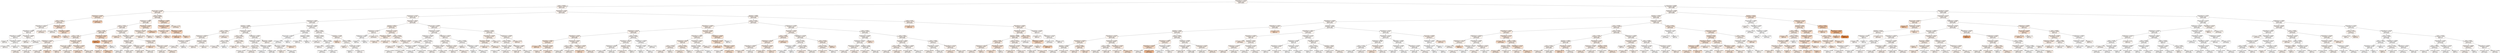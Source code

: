 digraph Tree {
node [shape=box, style="filled, rounded", color="black", fontname="helvetica"] ;
edge [fontname="helvetica"] ;
0 [label="TRUCKS_AAD_avg <= -0.476752\nsquared_error = 0.112543\nsamples = 5170\nvalue = 0.269012", fillcolor="#fdf6f1"] ;
1 [label="rainfall <= -0.658709\nsquared_error = 0.142955\nsamples = 1712\nvalue = 0.32919", fillcolor="#fdf4ee"] ;
0 -> 1 [labeldistance=2.5, labelangle=45, headlabel="True"] ;
2 [label="Above_37_5_days <= -2.114883\nsquared_error = 0.209438\nsamples = 591\nvalue = 0.396357", fillcolor="#fcf2eb"] ;
1 -> 2 ;
3 [label="ALLVEHS_AA_avg <= -0.520994\nsquared_error = 0.629591\nsamples = 31\nvalue = 0.687604", fillcolor="#fae9dc"] ;
2 -> 3 ;
4 [label="rainfall <= -0.76455\nsquared_error = 0.212089\nsamples = 25\nvalue = 0.459324", fillcolor="#fcf0e7"] ;
3 -> 4 ;
5 [label="TRUCKS_AAD_avg <= -0.534118\nsquared_error = 0.050093\nsamples = 15\nvalue = 0.18913", fillcolor="#fef9f5"] ;
4 -> 5 ;
6 [label="TRUCKS_AAD_avg <= -0.618368\nsquared_error = 0.020601\nsamples = 12\nvalue = 0.148", fillcolor="#fefaf8"] ;
5 -> 6 ;
7 [label="TRUCKS_AAD_avg <= -0.676157\nsquared_error = 0.000904\nsamples = 5\nvalue = 0.116", fillcolor="#fefbf9"] ;
6 -> 7 ;
8 [label="squared_error = 0.0\nsamples = 1\nvalue = 0.135", fillcolor="#fefbf8"] ;
7 -> 8 ;
9 [label="TRUCKS_AAD_avg <= -0.650543\nsquared_error = 0.001017\nsamples = 4\nvalue = 0.11125", fillcolor="#fefcfa"] ;
7 -> 9 ;
10 [label="squared_error = 0.001056\nsamples = 2\nvalue = 0.1175", fillcolor="#fefbf9"] ;
9 -> 10 ;
11 [label="squared_error = 0.0009\nsamples = 2\nvalue = 0.105", fillcolor="#fefcfa"] ;
9 -> 11 ;
12 [label="TRUCKS_AAD_avg <= -0.569892\nsquared_error = 0.03825\nsamples = 7\nvalue = 0.18", fillcolor="#fef9f6"] ;
6 -> 12 ;
13 [label="squared_error = 0.0\nsamples = 1\nvalue = 0.285", fillcolor="#fdf6f1"] ;
12 -> 13 ;
14 [label="squared_error = 0.041139\nsamples = 6\nvalue = 0.168333", fillcolor="#fefaf7"] ;
12 -> 14 ;
15 [label="squared_error = 0.160239\nsamples = 3\nvalue = 0.463333", fillcolor="#fcf0e7"] ;
5 -> 15 ;
16 [label="TRUCKS_AAD_avg <= -0.567987\nsquared_error = 0.161252\nsamples = 10\nvalue = 0.903214", fillcolor="#f9e1d1"] ;
4 -> 16 ;
17 [label="squared_error = 0.031506\nsamples = 2\nvalue = 0.2325", fillcolor="#fdf8f3"] ;
16 -> 17 ;
18 [label="ALLVEHS_AA_avg <= -0.698558\nsquared_error = 0.095404\nsamples = 8\nvalue = 1.015", fillcolor="#f8decb"] ;
16 -> 18 ;
19 [label="squared_error = 0.094301\nsamples = 7\nvalue = 1.073", fillcolor="#f8dcc8"] ;
18 -> 19 ;
20 [label="squared_error = 0.0\nsamples = 1\nvalue = 0.725", fillcolor="#fae7da"] ;
18 -> 20 ;
21 [label="squared_error = 1.269034\nsamples = 6\nvalue = 1.455455", fillcolor="#f5cfb4"] ;
3 -> 21 ;
22 [label="rainfall <= -0.682204\nsquared_error = 0.180889\nsamples = 560\nvalue = 0.380044", fillcolor="#fcf3ec"] ;
2 -> 22 ;
23 [label="ALLVEHS_AA_avg <= -0.199605\nsquared_error = 0.173503\nsamples = 548\nvalue = 0.369831", fillcolor="#fdf3ec"] ;
22 -> 23 ;
24 [label="rainfall <= -1.091901\nsquared_error = 0.158722\nsamples = 536\nvalue = 0.35906", fillcolor="#fdf3ed"] ;
23 -> 24 ;
25 [label="rainfall <= -1.104326\nsquared_error = 0.223835\nsamples = 158\nvalue = 0.46907", fillcolor="#fcf0e7"] ;
24 -> 25 ;
26 [label="rainfall <= -1.14307\nsquared_error = 0.160311\nsamples = 151\nvalue = 0.435368", fillcolor="#fcf1e9"] ;
25 -> 26 ;
27 [label="ALLVEHS_AA_avg <= -0.547535\nsquared_error = 0.126857\nsamples = 101\nvalue = 0.356745", fillcolor="#fdf3ed"] ;
26 -> 27 ;
28 [label="ALLVEHS_AA_avg <= -0.667157\nsquared_error = 0.10426\nsamples = 81\nvalue = 0.320041", fillcolor="#fdf5ef"] ;
27 -> 28 ;
29 [label="squared_error = 0.137182\nsamples = 53\nvalue = 0.378247", fillcolor="#fcf3ec"] ;
28 -> 29 ;
30 [label="squared_error = 0.032209\nsamples = 28\nvalue = 0.220444", fillcolor="#fef8f4"] ;
28 -> 30 ;
31 [label="dayspassed <= -0.185298\nsquared_error = 0.195373\nsamples = 20\nvalue = 0.522593", fillcolor="#fbeee4"] ;
27 -> 31 ;
32 [label="squared_error = 0.069579\nsamples = 14\nvalue = 0.336316", fillcolor="#fdf4ee"] ;
31 -> 32 ;
33 [label="squared_error = 0.216\nsamples = 6\nvalue = 0.965", fillcolor="#f8dfcd"] ;
31 -> 33 ;
34 [label="TRUCKS_AAD_avg <= -0.617098\nsquared_error = 0.189456\nsamples = 50\nvalue = 0.578232", fillcolor="#fbece1"] ;
26 -> 34 ;
35 [label="Above_37_5_days <= -0.444573\nsquared_error = 0.066996\nsamples = 18\nvalue = 0.442069", fillcolor="#fcf1e8"] ;
34 -> 35 ;
36 [label="squared_error = 0.0225\nsamples = 2\nvalue = 0.63", fillcolor="#fbeadf"] ;
35 -> 36 ;
37 [label="squared_error = 0.067482\nsamples = 16\nvalue = 0.428148", fillcolor="#fcf1e9"] ;
35 -> 37 ;
38 [label="TRUCKS_AAD_avg <= -0.546819\nsquared_error = 0.240768\nsamples = 32\nvalue = 0.652736", fillcolor="#fbeadd"] ;
34 -> 38 ;
39 [label="squared_error = 0.317608\nsamples = 12\nvalue = 0.934762", fillcolor="#f9e0cf"] ;
38 -> 39 ;
40 [label="squared_error = 0.103889\nsamples = 20\nvalue = 0.467656", fillcolor="#fcf0e7"] ;
38 -> 40 ;
41 [label="TRUCKS_AAD_avg <= -0.595718\nsquared_error = 1.033083\nsamples = 7\nvalue = 1.176818", fillcolor="#f7d8c2"] ;
25 -> 41 ;
42 [label="squared_error = 0.0\nsamples = 1\nvalue = 2.975", fillcolor="#eb9d65"] ;
41 -> 42 ;
43 [label="ALLVEHS_AA_avg <= -0.782995\nsquared_error = 0.780711\nsamples = 6\nvalue = 0.997", fillcolor="#f8decc"] ;
41 -> 43 ;
44 [label="TRUCKS_AAD_avg <= -0.592542\nsquared_error = 0.769227\nsamples = 5\nvalue = 1.096111", fillcolor="#f8dbc7"] ;
43 -> 44 ;
45 [label="squared_error = -0.0\nsamples = 1\nvalue = 0.725", fillcolor="#fae7da"] ;
44 -> 45 ;
46 [label="squared_error = 1.050547\nsamples = 4\nvalue = 1.281667", fillcolor="#f6d5bd"] ;
44 -> 46 ;
47 [label="squared_error = -0.0\nsamples = 1\nvalue = 0.105", fillcolor="#fefcfa"] ;
43 -> 47 ;
48 [label="TRUCKS_AAD_avg <= -0.736275\nsquared_error = 0.124335\nsamples = 378\nvalue = 0.313079", fillcolor="#fdf5ef"] ;
24 -> 48 ;
49 [label="squared_error = 0.153726\nsamples = 5\nvalue = 0.7375", fillcolor="#fae7d9"] ;
48 -> 49 ;
50 [label="TRUCKS_AAD_avg <= -0.481621\nsquared_error = 0.120597\nsamples = 373\nvalue = 0.30562", fillcolor="#fdf5ef"] ;
48 -> 50 ;
51 [label="dayspassed <= -0.282691\nsquared_error = 0.1161\nsamples = 344\nvalue = 0.293854", fillcolor="#fdf5f0"] ;
50 -> 51 ;
52 [label="TRUCKS_AAD_avg <= -0.623871\nsquared_error = 0.042834\nsamples = 149\nvalue = 0.236918", fillcolor="#fdf7f3"] ;
51 -> 52 ;
53 [label="squared_error = 0.01603\nsamples = 28\nvalue = 0.146628", fillcolor="#fefaf8"] ;
52 -> 53 ;
54 [label="squared_error = 0.046655\nsamples = 121\nvalue = 0.25746", fillcolor="#fdf7f2"] ;
52 -> 54 ;
55 [label="ALLVEHS_AA_avg <= -0.472818\nsquared_error = 0.170224\nsamples = 195\nvalue = 0.339561", fillcolor="#fdf4ee"] ;
51 -> 55 ;
56 [label="squared_error = 0.203485\nsamples = 145\nvalue = 0.379659", fillcolor="#fcf3ec"] ;
55 -> 56 ;
57 [label="squared_error = 0.064133\nsamples = 50\nvalue = 0.23109", fillcolor="#fdf8f3"] ;
55 -> 57 ;
58 [label="dayspassed <= -0.975681\nsquared_error = 0.1516\nsamples = 29\nvalue = 0.433333", fillcolor="#fcf1e9"] ;
50 -> 58 ;
59 [label="squared_error = 0.095037\nsamples = 3\nvalue = 1.02", fillcolor="#f8deca"] ;
58 -> 59 ;
60 [label="Above_37_5_days <= 1.411328\nsquared_error = 0.122609\nsamples = 26\nvalue = 0.38", fillcolor="#fcf3ec"] ;
58 -> 60 ;
61 [label="squared_error = 0.10317\nsamples = 18\nvalue = 0.313281", fillcolor="#fdf5ef"] ;
60 -> 61 ;
62 [label="squared_error = 0.130919\nsamples = 8\nvalue = 0.557917", fillcolor="#fbede2"] ;
60 -> 62 ;
63 [label="TRUCKS_AAD_avg <= -0.483526\nsquared_error = 0.590551\nsamples = 12\nvalue = 0.835263", fillcolor="#f9e4d4"] ;
23 -> 63 ;
64 [label="ALLVEHS_AA_avg <= -0.117832\nsquared_error = 0.090547\nsamples = 7\nvalue = 0.531667", fillcolor="#fbeee4"] ;
63 -> 64 ;
65 [label="squared_error = 0.098745\nsamples = 6\nvalue = 0.53", fillcolor="#fbeee4"] ;
64 -> 65 ;
66 [label="squared_error = -0.0\nsamples = 1\nvalue = 0.55", fillcolor="#fbede3"] ;
64 -> 66 ;
67 [label="squared_error = 1.018824\nsamples = 5\nvalue = 1.355714", fillcolor="#f6d3b9"] ;
63 -> 67 ;
68 [label="ALLVEHS_AA_avg <= -0.782995\nsquared_error = 0.28599\nsamples = 12\nvalue = 0.884706", fillcolor="#f9e2d1"] ;
22 -> 68 ;
69 [label="TRUCKS_AAD_avg <= -0.592542\nsquared_error = 0.254486\nsamples = 7\nvalue = 1.21125", fillcolor="#f7d7c1"] ;
68 -> 69 ;
70 [label="TRUCKS_AAD_avg <= -0.654777\nsquared_error = 0.0289\nsamples = 2\nvalue = 0.76", fillcolor="#fae6d8"] ;
69 -> 70 ;
71 [label="squared_error = 0.0\nsamples = 1\nvalue = 0.59", fillcolor="#fbece1"] ;
70 -> 71 ;
72 [label="squared_error = 0.0\nsamples = 1\nvalue = 0.93", fillcolor="#f9e1cf"] ;
70 -> 72 ;
73 [label="TRUCKS_AAD_avg <= -0.58852\nsquared_error = 0.239181\nsamples = 5\nvalue = 1.361667", fillcolor="#f6d2b9"] ;
69 -> 73 ;
74 [label="squared_error = 0.307419\nsamples = 4\nvalue = 1.4925", fillcolor="#f5ceb2"] ;
73 -> 74 ;
75 [label="squared_error = -0.0\nsamples = 1\nvalue = 1.1", fillcolor="#f8dbc6"] ;
73 -> 75 ;
76 [label="squared_error = 0.134958\nsamples = 5\nvalue = 0.594444", fillcolor="#fbece0"] ;
68 -> 76 ;
77 [label="TRUCKS_AAD_avg <= -0.63255\nsquared_error = 0.105865\nsamples = 1121\nvalue = 0.295194", fillcolor="#fdf5f0"] ;
1 -> 77 ;
78 [label="ALLVEHS_AA_avg <= -0.792107\nsquared_error = 0.047136\nsamples = 270\nvalue = 0.228248", fillcolor="#fdf8f3"] ;
77 -> 78 ;
79 [label="ALLVEHS_AA_avg <= -0.82561\nsquared_error = 0.040656\nsamples = 124\nvalue = 0.184425", fillcolor="#fef9f6"] ;
78 -> 79 ;
80 [label="dayspassed <= -1.016886\nsquared_error = 0.048214\nsamples = 87\nvalue = 0.212585", fillcolor="#fef8f4"] ;
79 -> 80 ;
81 [label="rainfall <= -0.501811\nsquared_error = 0.116512\nsamples = 18\nvalue = 0.305", fillcolor="#fdf5ef"] ;
80 -> 81 ;
82 [label="ALLVEHS_AA_avg <= -0.928294\nsquared_error = 0.030017\nsamples = 13\nvalue = 0.247895", fillcolor="#fdf7f2"] ;
81 -> 82 ;
83 [label="TRUCKS_AAD_avg <= -0.692456\nsquared_error = 0.035081\nsamples = 5\nvalue = 0.203125", fillcolor="#fef8f5"] ;
82 -> 83 ;
84 [label="squared_error = 0.039541\nsamples = 4\nvalue = 0.211429", fillcolor="#fef8f4"] ;
83 -> 84 ;
85 [label="squared_error = -0.0\nsamples = 1\nvalue = 0.145", fillcolor="#fefaf8"] ;
83 -> 85 ;
86 [label="dayspassed <= -1.601245\nsquared_error = 0.023816\nsamples = 8\nvalue = 0.280455", fillcolor="#fdf6f1"] ;
82 -> 86 ;
87 [label="squared_error = 0.024714\nsamples = 5\nvalue = 0.295", fillcolor="#fdf5f0"] ;
86 -> 87 ;
88 [label="squared_error = 0.021225\nsamples = 3\nvalue = 0.255", fillcolor="#fdf7f2"] ;
86 -> 88 ;
89 [label="squared_error = 0.347387\nsamples = 5\nvalue = 0.485833", fillcolor="#fcefe6"] ;
81 -> 89 ;
90 [label="ALLVEHS_AA_avg <= -1.001516\nsquared_error = 0.029435\nsamples = 69\nvalue = 0.190581", fillcolor="#fef9f5"] ;
80 -> 90 ;
91 [label="rainfall <= 0.80748\nsquared_error = 0.032904\nsamples = 9\nvalue = 0.301937", fillcolor="#fdf5f0"] ;
90 -> 91 ;
92 [label="rainfall <= 0.172659\nsquared_error = 0.059445\nsamples = 3\nvalue = 0.15775", fillcolor="#fefaf7"] ;
91 -> 92 ;
93 [label="squared_error = 0.069689\nsamples = 2\nvalue = 0.206667", fillcolor="#fef8f5"] ;
92 -> 93 ;
94 [label="squared_error = -0.0\nsamples = 1\nvalue = 0.011", fillcolor="#ffffff"] ;
92 -> 94 ;
95 [label="rainfall <= 1.375656\nsquared_error = 0.014817\nsamples = 6\nvalue = 0.35", fillcolor="#fdf4ed"] ;
91 -> 95 ;
96 [label="squared_error = 0.027225\nsamples = 2\nvalue = 0.415", fillcolor="#fcf1ea"] ;
95 -> 96 ;
97 [label="squared_error = 0.011321\nsamples = 4\nvalue = 0.337", fillcolor="#fdf4ee"] ;
95 -> 97 ;
98 [label="ALLVEHS_AA_avg <= -0.846521\nsquared_error = 0.026181\nsamples = 60\nvalue = 0.170562", fillcolor="#fefaf6"] ;
90 -> 98 ;
99 [label="ALLVEHS_AA_avg <= -0.900421\nsquared_error = 0.012591\nsamples = 51\nvalue = 0.153851", fillcolor="#fefaf7"] ;
98 -> 99 ;
100 [label="rainfall <= 0.45765\nsquared_error = 0.016\nsamples = 19\nvalue = 0.211645", fillcolor="#fef8f4"] ;
99 -> 100 ;
101 [label="squared_error = 0.008447\nsamples = 11\nvalue = 0.160353", fillcolor="#fefaf7"] ;
100 -> 101 ;
102 [label="squared_error = 0.018096\nsamples = 8\nvalue = 0.273929", fillcolor="#fdf6f1"] ;
100 -> 102 ;
103 [label="ALLVEHS_AA_avg <= -0.895935\nsquared_error = 0.005989\nsamples = 32\nvalue = 0.112186", fillcolor="#fefbf9"] ;
99 -> 103 ;
104 [label="squared_error = 2.2e-05\nsamples = 2\nvalue = 0.023333", fillcolor="#fffefe"] ;
103 -> 104 ;
105 [label="squared_error = 0.0058\nsamples = 30\nvalue = 0.11885", fillcolor="#fefbf9"] ;
103 -> 105 ;
106 [label="Above_30_days <= 0.673549\nsquared_error = 0.085053\nsamples = 9\nvalue = 0.253", fillcolor="#fdf7f2"] ;
98 -> 106 ;
107 [label="Above_30_days <= -0.361451\nsquared_error = 0.020656\nsamples = 7\nvalue = 0.172692", fillcolor="#fef9f6"] ;
106 -> 107 ;
108 [label="squared_error = 0.0075\nsamples = 2\nvalue = 0.35", fillcolor="#fdf4ed"] ;
107 -> 108 ;
109 [label="squared_error = 0.006321\nsamples = 5\nvalue = 0.093889", fillcolor="#fefcfa"] ;
107 -> 109 ;
110 [label="squared_error = 0.189225\nsamples = 2\nvalue = 0.775", fillcolor="#fae6d7"] ;
106 -> 110 ;
111 [label="Above_30_days <= -0.509308\nsquared_error = 0.020048\nsamples = 37\nvalue = 0.126317", fillcolor="#fefbf9"] ;
79 -> 111 ;
112 [label="dayspassed <= 1.017133\nsquared_error = 0.003261\nsamples = 16\nvalue = 0.068036", fillcolor="#fffdfc"] ;
111 -> 112 ;
113 [label="Above_37_5_days <= -1.001343\nsquared_error = 0.000612\nsamples = 9\nvalue = 0.031667", fillcolor="#fffefe"] ;
112 -> 113 ;
114 [label="squared_error = 0.000602\nsamples = 7\nvalue = 0.039545", fillcolor="#fffefd"] ;
113 -> 114 ;
115 [label="squared_error = 0.0\nsamples = 2\nvalue = 0.01", fillcolor="#ffffff"] ;
113 -> 115 ;
116 [label="dayspassed <= 1.560287\nsquared_error = 0.003031\nsamples = 7\nvalue = 0.11", fillcolor="#fefcfa"] ;
112 -> 116 ;
117 [label="squared_error = 0.003784\nsamples = 6\nvalue = 0.116", fillcolor="#fefbf9"] ;
116 -> 117 ;
118 [label="squared_error = -0.0\nsamples = 1\nvalue = 0.09", fillcolor="#fefcfb"] ;
116 -> 118 ;
119 [label="rainfall <= -0.142945\nsquared_error = 0.028586\nsamples = 21\nvalue = 0.172943", fillcolor="#fef9f6"] ;
111 -> 119 ;
120 [label="dayspassed <= -0.844575\nsquared_error = 0.013556\nsamples = 13\nvalue = 0.13528", fillcolor="#fefbf8"] ;
119 -> 120 ;
121 [label="squared_error = 0.022715\nsamples = 6\nvalue = 0.182727", fillcolor="#fef9f6"] ;
120 -> 121 ;
122 [label="rainfall <= -0.637021\nsquared_error = 0.003201\nsamples = 7\nvalue = 0.098", fillcolor="#fefcfa"] ;
120 -> 122 ;
123 [label="squared_error = 0.000625\nsamples = 2\nvalue = 0.175", fillcolor="#fef9f6"] ;
122 -> 123 ;
124 [label="rainfall <= -0.538409\nsquared_error = 0.002477\nsamples = 5\nvalue = 0.085167", fillcolor="#fefcfb"] ;
122 -> 124 ;
125 [label="squared_error = 0.002575\nsamples = 3\nvalue = 0.103125", fillcolor="#fefcfa"] ;
124 -> 125 ;
126 [label="squared_error = 0.000347\nsamples = 2\nvalue = 0.04925", fillcolor="#fffefd"] ;
124 -> 126 ;
127 [label="dayspassed <= -0.177806\nsquared_error = 0.05375\nsamples = 8\nvalue = 0.2671", fillcolor="#fdf6f1"] ;
119 -> 127 ;
128 [label="squared_error = 0.0\nsamples = 1\nvalue = 0.86", fillcolor="#f9e3d3"] ;
127 -> 128 ;
129 [label="rainfall <= 0.389989\nsquared_error = 0.016324\nsamples = 7\nvalue = 0.201222", fillcolor="#fef9f5"] ;
127 -> 129 ;
130 [label="squared_error = 0.0\nsamples = 2\nvalue = 0.34", fillcolor="#fdf4ee"] ;
129 -> 130 ;
131 [label="Above_37_5_days <= 0.483377\nsquared_error = 0.010041\nsamples = 5\nvalue = 0.131833", fillcolor="#fefbf8"] ;
129 -> 131 ;
132 [label="squared_error = 0.0\nsamples = 1\nvalue = 0.07", fillcolor="#fffdfc"] ;
131 -> 132 ;
133 [label="squared_error = 0.011131\nsamples = 4\nvalue = 0.1442", fillcolor="#fefaf8"] ;
131 -> 133 ;
134 [label="Above_30_days <= -1.063772\nsquared_error = 0.049547\nsamples = 146\nvalue = 0.263053", fillcolor="#fdf6f2"] ;
78 -> 134 ;
135 [label="dayspassed <= 0.30916\nsquared_error = 0.041053\nsamples = 15\nvalue = 0.414643", fillcolor="#fcf2ea"] ;
134 -> 135 ;
136 [label="ALLVEHS_AA_avg <= -0.724912\nsquared_error = 0.017744\nsamples = 4\nvalue = 0.216", fillcolor="#fef8f4"] ;
135 -> 136 ;
137 [label="ALLVEHS_AA_avg <= -0.752972\nsquared_error = 0.000625\nsamples = 2\nvalue = 0.055", fillcolor="#fffdfc"] ;
136 -> 137 ;
138 [label="squared_error = 0.0\nsamples = 1\nvalue = 0.08", fillcolor="#fefdfb"] ;
137 -> 138 ;
139 [label="squared_error = -0.0\nsamples = 1\nvalue = 0.03", fillcolor="#fffefe"] ;
137 -> 139 ;
140 [label="squared_error = 0.000356\nsamples = 2\nvalue = 0.323333", fillcolor="#fdf5ef"] ;
136 -> 140 ;
141 [label="ALLVEHS_AA_avg <= -0.719772\nsquared_error = 0.035678\nsamples = 11\nvalue = 0.457826", fillcolor="#fcf0e8"] ;
135 -> 141 ;
142 [label="TRUCKS_AAD_avg <= -0.639536\nsquared_error = 0.04584\nsamples = 4\nvalue = 0.55", fillcolor="#fbede3"] ;
141 -> 142 ;
143 [label="squared_error = 0.034225\nsamples = 2\nvalue = 0.525", fillcolor="#fbeee4"] ;
142 -> 143 ;
144 [label="squared_error = 0.060919\nsamples = 2\nvalue = 0.5875", fillcolor="#fbece1"] ;
142 -> 144 ;
145 [label="rainfall <= -0.081948\nsquared_error = 0.016298\nsamples = 7\nvalue = 0.386923", fillcolor="#fcf2eb"] ;
141 -> 145 ;
146 [label="squared_error = 0.0\nsamples = 1\nvalue = 0.55", fillcolor="#fbede3"] ;
145 -> 146 ;
147 [label="ALLVEHS_AA_avg <= -0.622019\nsquared_error = 0.013547\nsamples = 6\nvalue = 0.357273", fillcolor="#fdf3ed"] ;
145 -> 147 ;
148 [label="squared_error = 0.015951\nsamples = 5\nvalue = 0.367778", fillcolor="#fdf3ec"] ;
147 -> 148 ;
149 [label="squared_error = -0.0\nsamples = 1\nvalue = 0.31", fillcolor="#fdf5ef"] ;
147 -> 149 ;
150 [label="Above_37_5_days <= -0.258983\nsquared_error = 0.04727\nsamples = 131\nvalue = 0.243312", fillcolor="#fdf7f3"] ;
134 -> 150 ;
151 [label="ALLVEHS_AA_avg <= -0.724912\nsquared_error = 0.014894\nsamples = 39\nvalue = 0.178814", fillcolor="#fef9f6"] ;
150 -> 151 ;
152 [label="ALLVEHS_AA_avg <= -0.762645\nsquared_error = 0.013595\nsamples = 22\nvalue = 0.149275", fillcolor="#fefaf8"] ;
151 -> 152 ;
153 [label="squared_error = 0.009159\nsamples = 5\nvalue = 0.220667", fillcolor="#fef8f4"] ;
152 -> 153 ;
154 [label="rainfall <= 0.071901\nsquared_error = 0.012974\nsamples = 17\nvalue = 0.128548", fillcolor="#fefbf9"] ;
152 -> 154 ;
155 [label="TRUCKS_AAD_avg <= -0.639536\nsquared_error = 0.019789\nsamples = 9\nvalue = 0.1616", fillcolor="#fefaf7"] ;
154 -> 155 ;
156 [label="squared_error = 0.054069\nsamples = 2\nvalue = 0.13725", fillcolor="#fefbf8"] ;
155 -> 156 ;
157 [label="squared_error = 0.007029\nsamples = 7\nvalue = 0.170455", fillcolor="#fefaf6"] ;
155 -> 157 ;
158 [label="ALLVEHS_AA_avg <= -0.73566\nsquared_error = 0.0046\nsamples = 8\nvalue = 0.097563", fillcolor="#fefcfa"] ;
154 -> 158 ;
159 [label="squared_error = 0.002736\nsamples = 5\nvalue = 0.065667", fillcolor="#fffdfc"] ;
158 -> 159 ;
160 [label="squared_error = 0.004008\nsamples = 3\nvalue = 0.138571", fillcolor="#fefbf8"] ;
158 -> 160 ;
161 [label="ALLVEHS_AA_avg <= -0.623479\nsquared_error = 0.013911\nsamples = 17\nvalue = 0.2182", fillcolor="#fef8f4"] ;
151 -> 161 ;
162 [label="rainfall <= 0.071901\nsquared_error = 0.012215\nsamples = 13\nvalue = 0.24813", fillcolor="#fdf7f2"] ;
161 -> 162 ;
163 [label="TRUCKS_AAD_avg <= -0.636149\nsquared_error = 0.00568\nsamples = 9\nvalue = 0.223313", fillcolor="#fef8f4"] ;
162 -> 163 ;
164 [label="squared_error = 0.007452\nsamples = 6\nvalue = 0.2438", fillcolor="#fdf7f3"] ;
163 -> 164 ;
165 [label="squared_error = 0.000862\nsamples = 3\nvalue = 0.189167", fillcolor="#fef9f5"] ;
163 -> 165 ;
166 [label="ALLVEHS_AA_avg <= -0.682741\nsquared_error = 0.022528\nsamples = 4\nvalue = 0.304857", fillcolor="#fdf5ef"] ;
162 -> 166 ;
167 [label="squared_error = 0.000968\nsamples = 2\nvalue = 0.235", fillcolor="#fdf7f3"] ;
166 -> 167 ;
168 [label="squared_error = 0.032292\nsamples = 2\nvalue = 0.35725", fillcolor="#fdf3ed"] ;
166 -> 168 ;
169 [label="rainfall <= -0.316108\nsquared_error = 0.006869\nsamples = 4\nvalue = 0.119857", fillcolor="#fefbf9"] ;
161 -> 169 ;
170 [label="squared_error = 0.0\nsamples = 1\nvalue = 0.238", fillcolor="#fdf7f3"] ;
169 -> 170 ;
171 [label="TRUCKS_AAD_avg <= -0.658376\nsquared_error = 0.0018\nsamples = 3\nvalue = 0.0726", fillcolor="#fffdfc"] ;
169 -> 171 ;
172 [label="squared_error = 0.0\nsamples = 1\nvalue = 0.044", fillcolor="#fffefd"] ;
171 -> 172 ;
173 [label="squared_error = 0.002091\nsamples = 2\nvalue = 0.091667", fillcolor="#fefcfb"] ;
171 -> 173 ;
174 [label="dayspassed <= -0.159077\nsquared_error = 0.059922\nsamples = 92\nvalue = 0.274448", fillcolor="#fdf6f1"] ;
150 -> 174 ;
175 [label="TRUCKS_AAD_avg <= -0.640594\nsquared_error = 0.174904\nsamples = 15\nvalue = 0.465294", fillcolor="#fcf0e7"] ;
174 -> 175 ;
176 [label="Above_30_days <= 0.266942\nsquared_error = 0.213044\nsamples = 10\nvalue = 0.534583", fillcolor="#fbeee4"] ;
175 -> 176 ;
177 [label="squared_error = 0.302514\nsamples = 4\nvalue = 0.584", fillcolor="#fbece1"] ;
176 -> 177 ;
178 [label="squared_error = 0.146146\nsamples = 6\nvalue = 0.499286", fillcolor="#fcefe5"] ;
176 -> 178 ;
179 [label="squared_error = 0.044194\nsamples = 5\nvalue = 0.299", fillcolor="#fdf5f0"] ;
175 -> 179 ;
180 [label="ALLVEHS_AA_avg <= -0.490925\nsquared_error = 0.039172\nsamples = 77\nvalue = 0.249102", fillcolor="#fdf7f2"] ;
174 -> 180 ;
181 [label="rainfall <= 0.608675\nsquared_error = 0.034077\nsamples = 73\nvalue = 0.238333", fillcolor="#fdf7f3"] ;
180 -> 181 ;
182 [label="Above_30_days <= 0.082121\nsquared_error = 0.018499\nsamples = 39\nvalue = 0.19097", fillcolor="#fef9f5"] ;
181 -> 182 ;
183 [label="squared_error = 0.017521\nsamples = 7\nvalue = 0.13", fillcolor="#fefbf9"] ;
182 -> 183 ;
184 [label="squared_error = 0.017516\nsamples = 32\nvalue = 0.207075", fillcolor="#fef8f5"] ;
182 -> 184 ;
185 [label="ALLVEHS_AA_avg <= -0.664844\nsquared_error = 0.04682\nsamples = 34\nvalue = 0.295", fillcolor="#fdf5f0"] ;
181 -> 185 ;
186 [label="squared_error = 0.048284\nsamples = 28\nvalue = 0.326", fillcolor="#fdf4ee"] ;
185 -> 186 ;
187 [label="squared_error = 0.020815\nsamples = 6\nvalue = 0.168182", fillcolor="#fefaf7"] ;
185 -> 187 ;
188 [label="squared_error = 0.091484\nsamples = 4\nvalue = 0.514", fillcolor="#fceee5"] ;
180 -> 188 ;
189 [label="dayspassed <= 1.586509\nsquared_error = 0.122893\nsamples = 851\nvalue = 0.316783", fillcolor="#fdf5ef"] ;
77 -> 189 ;
190 [label="rainfall <= -0.315657\nsquared_error = 0.106314\nsamples = 675\nvalue = 0.295412", fillcolor="#fdf5f0"] ;
189 -> 190 ;
191 [label="TRUCKS_AAD_avg <= -0.526921\nsquared_error = 0.163207\nsamples = 239\nvalue = 0.364473", fillcolor="#fdf3ec"] ;
190 -> 191 ;
192 [label="ALLVEHS_AA_avg <= -0.617369\nsquared_error = 0.128225\nsamples = 195\nvalue = 0.329136", fillcolor="#fdf4ee"] ;
191 -> 192 ;
193 [label="TRUCKS_AAD_avg <= -0.62366\nsquared_error = 0.146113\nsamples = 158\nvalue = 0.364959", fillcolor="#fdf3ec"] ;
192 -> 193 ;
194 [label="Above_30_days <= -0.398415\nsquared_error = 0.32585\nsamples = 12\nvalue = 0.681667", fillcolor="#fae9dc"] ;
193 -> 194 ;
195 [label="squared_error = 0.333506\nsamples = 2\nvalue = 1.1425", fillcolor="#f7dac4"] ;
194 -> 195 ;
196 [label="Above_30_days <= 0.229978\nsquared_error = 0.295029\nsamples = 10\nvalue = 0.624063", fillcolor="#fbebdf"] ;
194 -> 196 ;
197 [label="squared_error = 0.1176\nsamples = 2\nvalue = 0.48", fillcolor="#fcefe6"] ;
196 -> 197 ;
198 [label="squared_error = 0.361957\nsamples = 8\nvalue = 0.689545", fillcolor="#fae8dc"] ;
196 -> 198 ;
199 [label="ALLVEHS_AA_avg <= -0.652672\nsquared_error = 0.123067\nsamples = 146\nvalue = 0.339622", fillcolor="#fdf4ee"] ;
193 -> 199 ;
200 [label="rainfall <= -0.483511\nsquared_error = 0.055937\nsamples = 113\nvalue = 0.303771", fillcolor="#fdf5f0"] ;
199 -> 200 ;
201 [label="squared_error = 0.041331\nsamples = 56\nvalue = 0.228155", fillcolor="#fdf8f3"] ;
200 -> 201 ;
202 [label="squared_error = 0.059268\nsamples = 57\nvalue = 0.373571", fillcolor="#fcf3ec"] ;
200 -> 202 ;
203 [label="ALLVEHS_AA_avg <= -0.640499\nsquared_error = 0.337781\nsamples = 33\nvalue = 0.4651", fillcolor="#fcf0e7"] ;
199 -> 203 ;
204 [label="squared_error = 0.486784\nsamples = 3\nvalue = 1.164", fillcolor="#f7d9c3"] ;
203 -> 204 ;
205 [label="squared_error = 0.260922\nsamples = 30\nvalue = 0.387444", fillcolor="#fcf2eb"] ;
203 -> 205 ;
206 [label="rainfall <= -0.500455\nsquared_error = 0.025381\nsamples = 37\nvalue = 0.179052", fillcolor="#fef9f6"] ;
192 -> 206 ;
207 [label="TRUCKS_AAD_avg <= -0.579206\nsquared_error = 0.028444\nsamples = 29\nvalue = 0.201489", fillcolor="#fef9f5"] ;
206 -> 207 ;
208 [label="ALLVEHS_AA_avg <= -0.533306\nsquared_error = 0.024571\nsamples = 19\nvalue = 0.162333", fillcolor="#fefaf7"] ;
207 -> 208 ;
209 [label="squared_error = 0.024005\nsamples = 9\nvalue = 0.186563", fillcolor="#fef9f6"] ;
208 -> 209 ;
210 [label="squared_error = 0.02378\nsamples = 10\nvalue = 0.134643", fillcolor="#fefbf8"] ;
208 -> 210 ;
211 [label="dayspassed <= -0.159077\nsquared_error = 0.027797\nsamples = 10\nvalue = 0.270588", fillcolor="#fdf6f1"] ;
207 -> 211 ;
212 [label="squared_error = 0.015338\nsamples = 6\nvalue = 0.325455", fillcolor="#fdf4ee"] ;
211 -> 212 ;
213 [label="squared_error = 0.035\nsamples = 4\nvalue = 0.17", fillcolor="#fefaf6"] ;
211 -> 213 ;
214 [label="TRUCKS_AAD_avg <= -0.563542\nsquared_error = 0.000951\nsamples = 8\nvalue = 0.083182", fillcolor="#fefcfb"] ;
206 -> 214 ;
215 [label="Above_30_days <= 0.636585\nsquared_error = 5.7e-05\nsamples = 4\nvalue = 0.07", fillcolor="#fffdfc"] ;
214 -> 215 ;
216 [label="squared_error = 0.0\nsamples = 2\nvalue = 0.08", fillcolor="#fefdfb"] ;
215 -> 216 ;
217 [label="squared_error = 2.4e-05\nsamples = 2\nvalue = 0.066", fillcolor="#fffdfc"] ;
215 -> 217 ;
218 [label="squared_error = 0.00168\nsamples = 4\nvalue = 0.10625", fillcolor="#fefcfa"] ;
214 -> 218 ;
219 [label="Above_30_days <= 0.229978\nsquared_error = 0.286603\nsamples = 44\nvalue = 0.518623", fillcolor="#fceee4"] ;
191 -> 219 ;
220 [label="TRUCKS_AAD_avg <= -0.49284\nsquared_error = 0.07136\nsamples = 29\nvalue = 0.321444", fillcolor="#fdf5ef"] ;
219 -> 220 ;
221 [label="ALLVEHS_AA_avg <= -0.651644\nsquared_error = 0.10521\nsamples = 15\nvalue = 0.405", fillcolor="#fcf2ea"] ;
220 -> 221 ;
222 [label="rainfall <= -0.397438\nsquared_error = 0.033521\nsamples = 9\nvalue = 0.330385", fillcolor="#fdf4ee"] ;
221 -> 222 ;
223 [label="squared_error = 0.035867\nsamples = 8\nvalue = 0.33625", fillcolor="#fdf4ee"] ;
222 -> 223 ;
224 [label="squared_error = 0.0\nsamples = 1\nvalue = 0.26", fillcolor="#fdf7f2"] ;
222 -> 224 ;
225 [label="rainfall <= -0.456515\nsquared_error = 0.197955\nsamples = 6\nvalue = 0.52625", fillcolor="#fbeee4"] ;
221 -> 225 ;
226 [label="squared_error = 0.213774\nsamples = 5\nvalue = 0.565714", fillcolor="#fbede2"] ;
225 -> 226 ;
227 [label="squared_error = 0.0\nsamples = 1\nvalue = 0.25", fillcolor="#fdf7f2"] ;
225 -> 227 ;
228 [label="TRUCKS_AAD_avg <= -0.481621\nsquared_error = 0.030287\nsamples = 14\nvalue = 0.248333", fillcolor="#fdf7f2"] ;
220 -> 228 ;
229 [label="dayspassed <= -0.837083\nsquared_error = 0.020462\nsamples = 10\nvalue = 0.184667", fillcolor="#fef9f6"] ;
228 -> 229 ;
230 [label="squared_error = 0.017879\nsamples = 9\nvalue = 0.212308", fillcolor="#fef8f4"] ;
229 -> 230 ;
231 [label="squared_error = -0.0\nsamples = 1\nvalue = 0.005", fillcolor="#ffffff"] ;
229 -> 231 ;
232 [label="squared_error = 0.028647\nsamples = 4\nvalue = 0.354444", fillcolor="#fdf3ed"] ;
228 -> 232 ;
233 [label="TRUCKS_AAD_avg <= -0.482256\nsquared_error = 0.480599\nsamples = 15\nvalue = 0.888333", fillcolor="#f9e2d1"] ;
219 -> 233 ;
234 [label="TRUCKS_AAD_avg <= -0.518454\nsquared_error = 0.47258\nsamples = 14\nvalue = 0.923043", fillcolor="#f9e1cf"] ;
233 -> 234 ;
235 [label="squared_error = 0.497189\nsamples = 4\nvalue = 1.163333", fillcolor="#f7d9c3"] ;
234 -> 235 ;
236 [label="ALLVEHS_AA_avg <= -0.632322\nsquared_error = 0.436323\nsamples = 10\nvalue = 0.838235", fillcolor="#f9e4d4"] ;
234 -> 236 ;
237 [label="squared_error = 0.008425\nsamples = 3\nvalue = 0.175", fillcolor="#fef9f6"] ;
236 -> 237 ;
238 [label="squared_error = 0.390991\nsamples = 7\nvalue = 1.042308", fillcolor="#f8ddc9"] ;
236 -> 238 ;
239 [label="squared_error = 0.0\nsamples = 1\nvalue = 0.09", fillcolor="#fefcfb"] ;
233 -> 239 ;
240 [label="ALLVEHS_AA_avg <= -0.746851\nsquared_error = 0.07172\nsamples = 436\nvalue = 0.258217", fillcolor="#fdf7f2"] ;
190 -> 240 ;
241 [label="Above_30_days <= -0.435379\nsquared_error = 0.107209\nsamples = 94\nvalue = 0.365014", fillcolor="#fdf3ec"] ;
240 -> 241 ;
242 [label="rainfall <= 1.108738\nsquared_error = 0.149036\nsamples = 42\nvalue = 0.507879", fillcolor="#fceee5"] ;
241 -> 242 ;
243 [label="ALLVEHS_AA_avg <= -0.816335\nsquared_error = 0.133139\nsamples = 40\nvalue = 0.484127", fillcolor="#fcefe6"] ;
242 -> 243 ;
244 [label="TRUCKS_AAD_avg <= -0.608207\nsquared_error = 0.042004\nsamples = 11\nvalue = 0.304063", fillcolor="#fdf5f0"] ;
243 -> 244 ;
245 [label="squared_error = 0.023267\nsamples = 3\nvalue = 0.48", fillcolor="#fcefe6"] ;
244 -> 245 ;
246 [label="squared_error = 0.02353\nsamples = 8\nvalue = 0.1985", fillcolor="#fef9f5"] ;
244 -> 246 ;
247 [label="TRUCKS_AAD_avg <= -0.569046\nsquared_error = 0.149369\nsamples = 29\nvalue = 0.545426", fillcolor="#fbede3"] ;
243 -> 247 ;
248 [label="squared_error = 0.156411\nsamples = 26\nvalue = 0.522024", fillcolor="#fbeee4"] ;
247 -> 248 ;
249 [label="squared_error = 0.046976\nsamples = 3\nvalue = 0.742", fillcolor="#fae7d9"] ;
247 -> 249 ;
250 [label="squared_error = 0.222222\nsamples = 2\nvalue = 1.006667", fillcolor="#f8decb"] ;
242 -> 250 ;
251 [label="TRUCKS_AAD_avg <= -0.575396\nsquared_error = 0.042946\nsamples = 52\nvalue = 0.248605", fillcolor="#fdf7f2"] ;
241 -> 251 ;
252 [label="rainfall <= -0.145769\nsquared_error = 0.03394\nsamples = 42\nvalue = 0.211985", fillcolor="#fef8f4"] ;
251 -> 252 ;
253 [label="ALLVEHS_AA_avg <= -0.819395\nsquared_error = 0.00342\nsamples = 4\nvalue = 0.057273", fillcolor="#fffdfc"] ;
252 -> 253 ;
254 [label="squared_error = 0.003367\nsamples = 3\nvalue = 0.084286", fillcolor="#fefcfb"] ;
253 -> 254 ;
255 [label="squared_error = 0.0\nsamples = 1\nvalue = 0.01", fillcolor="#ffffff"] ;
253 -> 255 ;
256 [label="rainfall <= -0.093469\nsquared_error = 0.034309\nsamples = 38\nvalue = 0.242375", fillcolor="#fdf7f3"] ;
252 -> 256 ;
257 [label="squared_error = 0.164356\nsamples = 2\nvalue = 0.476667", fillcolor="#fcefe7"] ;
256 -> 257 ;
258 [label="squared_error = 0.023665\nsamples = 36\nvalue = 0.229113", fillcolor="#fdf8f3"] ;
256 -> 258 ;
259 [label="rainfall <= 0.851759\nsquared_error = 0.048917\nsamples = 10\nvalue = 0.423857", fillcolor="#fcf1e9"] ;
251 -> 259 ;
260 [label="rainfall <= 0.073143\nsquared_error = 0.040834\nsamples = 9\nvalue = 0.394769", fillcolor="#fcf2eb"] ;
259 -> 260 ;
261 [label="squared_error = 0.025247\nsamples = 7\nvalue = 0.4745", fillcolor="#fcf0e7"] ;
260 -> 261 ;
262 [label="squared_error = 0.000968\nsamples = 2\nvalue = 0.129", fillcolor="#fefbf9"] ;
260 -> 262 ;
263 [label="squared_error = 0.0\nsamples = 1\nvalue = 0.802", fillcolor="#fae5d6"] ;
259 -> 263 ;
264 [label="rainfall <= 0.230154\nsquared_error = 0.058109\nsamples = 342\nvalue = 0.229144", fillcolor="#fdf8f3"] ;
240 -> 264 ;
265 [label="ALLVEHS_AA_avg <= -0.202666\nsquared_error = 0.035032\nsamples = 120\nvalue = 0.190686", fillcolor="#fef9f5"] ;
264 -> 265 ;
266 [label="ALLVEHS_AA_avg <= -0.667157\nsquared_error = 0.033224\nsamples = 119\nvalue = 0.187428", fillcolor="#fef9f6"] ;
265 -> 266 ;
267 [label="TRUCKS_AAD_avg <= -0.515914\nsquared_error = 0.043923\nsamples = 30\nvalue = 0.247222", fillcolor="#fdf7f2"] ;
266 -> 267 ;
268 [label="squared_error = 0.035217\nsamples = 26\nvalue = 0.221596", fillcolor="#fef8f4"] ;
267 -> 268 ;
269 [label="squared_error = 0.06836\nsamples = 4\nvalue = 0.419286", fillcolor="#fcf1ea"] ;
267 -> 269 ;
270 [label="dayspassed <= -0.75842\nsquared_error = 0.026838\nsamples = 89\nvalue = 0.16315", fillcolor="#fefaf7"] ;
266 -> 270 ;
271 [label="squared_error = 0.080041\nsamples = 6\nvalue = 0.328571", fillcolor="#fdf4ee"] ;
270 -> 271 ;
272 [label="squared_error = 0.022278\nsamples = 83\nvalue = 0.15396", fillcolor="#fefaf7"] ;
270 -> 272 ;
273 [label="squared_error = 0.0\nsamples = 1\nvalue = 0.8", fillcolor="#fae5d6"] ;
265 -> 273 ;
274 [label="rainfall <= 0.94382\nsquared_error = 0.069223\nsamples = 222\nvalue = 0.249685", fillcolor="#fdf7f2"] ;
264 -> 274 ;
275 [label="Above_30_days <= -1.396451\nsquared_error = 0.084361\nsamples = 145\nvalue = 0.271314", fillcolor="#fdf6f1"] ;
274 -> 275 ;
276 [label="rainfall <= 0.630927\nsquared_error = 0.149979\nsamples = 51\nvalue = 0.335823", fillcolor="#fdf4ee"] ;
275 -> 276 ;
277 [label="squared_error = 0.066723\nsamples = 32\nvalue = 0.245306", fillcolor="#fdf7f3"] ;
276 -> 277 ;
278 [label="squared_error = 0.250723\nsamples = 19\nvalue = 0.483667", fillcolor="#fcefe6"] ;
276 -> 278 ;
279 [label="TRUCKS_AAD_avg <= -0.483526\nsquared_error = 0.046456\nsamples = 94\nvalue = 0.23734", fillcolor="#fdf7f3"] ;
275 -> 279 ;
280 [label="squared_error = 0.045462\nsamples = 88\nvalue = 0.250721", fillcolor="#fdf7f2"] ;
279 -> 280 ;
281 [label="squared_error = 0.037475\nsamples = 6\nvalue = 0.107357", fillcolor="#fefcfa"] ;
279 -> 281 ;
282 [label="rainfall <= 1.792356\nsquared_error = 0.038547\nsamples = 77\nvalue = 0.209415", fillcolor="#fef8f4"] ;
274 -> 282 ;
283 [label="TRUCKS_AAD_avg <= -0.614557\nsquared_error = 0.029419\nsamples = 56\nvalue = 0.170304", fillcolor="#fefaf6"] ;
282 -> 283 ;
284 [label="squared_error = 0.082698\nsamples = 6\nvalue = 0.314545", fillcolor="#fdf5ef"] ;
283 -> 284 ;
285 [label="squared_error = 0.018974\nsamples = 50\nvalue = 0.150716", fillcolor="#fefaf7"] ;
283 -> 285 ;
286 [label="TRUCKS_AAD_avg <= -0.573279\nsquared_error = 0.047625\nsamples = 21\nvalue = 0.325484", fillcolor="#fdf4ee"] ;
282 -> 286 ;
287 [label="squared_error = 0.005689\nsamples = 2\nvalue = 0.633333", fillcolor="#fbeade"] ;
286 -> 287 ;
288 [label="squared_error = 0.040876\nsamples = 19\nvalue = 0.2925", fillcolor="#fdf6f0"] ;
286 -> 288 ;
289 [label="rainfall <= 0.14329\nsquared_error = 0.174796\nsamples = 176\nvalue = 0.393356", fillcolor="#fcf2eb"] ;
189 -> 289 ;
290 [label="squared_error = 0.421875\nsamples = 2\nvalue = 1.305", fillcolor="#f6d4bc"] ;
289 -> 290 ;
291 [label="TRUCKS_AAD_avg <= -0.481621\nsquared_error = 0.159819\nsamples = 174\nvalue = 0.380825", fillcolor="#fcf3ec"] ;
289 -> 291 ;
292 [label="TRUCKS_AAD_avg <= -0.487125\nsquared_error = 0.167062\nsamples = 162\nvalue = 0.396162", fillcolor="#fcf2eb"] ;
291 -> 292 ;
293 [label="dayspassed <= 1.608984\nsquared_error = 0.143059\nsamples = 154\nvalue = 0.37969", fillcolor="#fcf3ec"] ;
292 -> 293 ;
294 [label="rainfall <= 1.792356\nsquared_error = 0.234019\nsamples = 18\nvalue = 0.538621", fillcolor="#fbede3"] ;
293 -> 294 ;
295 [label="ALLVEHS_AA_avg <= -0.613771\nsquared_error = 0.03809\nsamples = 10\nvalue = 0.406111", fillcolor="#fcf2ea"] ;
294 -> 295 ;
296 [label="squared_error = 0.038452\nsamples = 9\nvalue = 0.371333", fillcolor="#fdf3ec"] ;
295 -> 296 ;
297 [label="squared_error = -0.0\nsamples = 1\nvalue = 0.58", fillcolor="#fbece1"] ;
295 -> 297 ;
298 [label="TRUCKS_AAD_avg <= -0.520359\nsquared_error = 0.478879\nsamples = 8\nvalue = 0.755455", fillcolor="#fae6d8"] ;
294 -> 298 ;
299 [label="squared_error = 0.497541\nsamples = 7\nvalue = 0.807", fillcolor="#fae5d5"] ;
298 -> 299 ;
300 [label="squared_error = 0.0\nsamples = 1\nvalue = 0.24", fillcolor="#fdf7f3"] ;
298 -> 300 ;
301 [label="rainfall <= 1.301217\nsquared_error = 0.127936\nsamples = 136\nvalue = 0.359563", fillcolor="#fdf3ed"] ;
293 -> 301 ;
302 [label="ALLVEHS_AA_avg <= -0.758416\nsquared_error = 0.157175\nsamples = 70\nvalue = 0.421724", fillcolor="#fcf1e9"] ;
301 -> 302 ;
303 [label="squared_error = 0.212318\nsamples = 27\nvalue = 0.534651", fillcolor="#fbeee4"] ;
302 -> 303 ;
304 [label="squared_error = 0.112756\nsamples = 43\nvalue = 0.355205", fillcolor="#fdf3ed"] ;
302 -> 304 ;
305 [label="ALLVEHS_AA_avg <= -0.667368\nsquared_error = 0.089883\nsamples = 66\nvalue = 0.295752", fillcolor="#fdf5f0"] ;
301 -> 305 ;
306 [label="squared_error = 0.087897\nsamples = 60\nvalue = 0.27198", fillcolor="#fdf6f1"] ;
305 -> 306 ;
307 [label="squared_error = 0.061808\nsamples = 6\nvalue = 0.495833", fillcolor="#fcefe6"] ;
305 -> 307 ;
308 [label="rainfall <= 1.246433\nsquared_error = 0.531175\nsamples = 8\nvalue = 0.723077", fillcolor="#fae7da"] ;
292 -> 308 ;
309 [label="squared_error = 0.001722\nsamples = 4\nvalue = 0.146667", fillcolor="#fefaf8"] ;
308 -> 309 ;
310 [label="ALLVEHS_AA_avg <= -0.523853\nsquared_error = 0.456106\nsamples = 4\nvalue = 1.217143", fillcolor="#f7d7c0"] ;
308 -> 310 ;
311 [label="squared_error = 0.0\nsamples = 1\nvalue = 0.5", fillcolor="#fcefe5"] ;
310 -> 311 ;
312 [label="squared_error = 0.350544\nsamples = 3\nvalue = 1.504", fillcolor="#f5ceb1"] ;
310 -> 312 ;
313 [label="Above_30_days <= -0.472344\nsquared_error = 0.015291\nsamples = 12\nvalue = 0.173", fillcolor="#fef9f6"] ;
291 -> 313 ;
314 [label="squared_error = 0.0032\nsamples = 2\nvalue = 0.25", fillcolor="#fdf7f2"] ;
313 -> 314 ;
315 [label="ALLVEHS_AA_avg <= -0.313731\nsquared_error = 0.016194\nsamples = 10\nvalue = 0.159412", fillcolor="#fefaf7"] ;
313 -> 315 ;
316 [label="squared_error = 0.010681\nsamples = 4\nvalue = 0.158333", fillcolor="#fefaf7"] ;
315 -> 316 ;
317 [label="squared_error = 0.0192\nsamples = 6\nvalue = 0.16", fillcolor="#fefaf7"] ;
315 -> 317 ;
318 [label="Above_30_days <= 0.525692\nsquared_error = 0.094929\nsamples = 3458\nvalue = 0.239418", fillcolor="#fdf7f3"] ;
0 -> 318 [labeldistance=2.5, labelangle=-45, headlabel="False"] ;
319 [label="ALLVEHS_AA_avg <= 2.936839\nsquared_error = 0.123458\nsamples = 2030\nvalue = 0.281066", fillcolor="#fdf6f1"] ;
318 -> 319 ;
320 [label="dayspassed <= -0.050446\nsquared_error = 0.11314\nsamples = 1991\nvalue = 0.272201", fillcolor="#fdf6f1"] ;
319 -> 320 ;
321 [label="TRUCKS_AAD_avg <= -0.054023\nsquared_error = 0.094793\nsamples = 1212\nvalue = 0.240702", fillcolor="#fdf7f3"] ;
320 -> 321 ;
322 [label="TRUCKS_AAD_avg <= -0.05614\nsquared_error = 0.107324\nsamples = 904\nvalue = 0.269261", fillcolor="#fdf6f1"] ;
321 -> 322 ;
323 [label="dayspassed <= -1.061837\nsquared_error = 0.104327\nsamples = 902\nvalue = 0.267214", fillcolor="#fdf6f1"] ;
322 -> 323 ;
324 [label="TRUCKS_AAD_avg <= -0.427854\nsquared_error = 0.119521\nsamples = 367\nvalue = 0.315296", fillcolor="#fdf5ef"] ;
323 -> 324 ;
325 [label="TRUCKS_AAD_avg <= -0.454526\nsquared_error = 0.212256\nsamples = 58\nvalue = 0.443187", fillcolor="#fcf1e8"] ;
324 -> 325 ;
326 [label="dayspassed <= -1.518836\nsquared_error = 0.023463\nsamples = 26\nvalue = 0.228659", fillcolor="#fdf8f3"] ;
325 -> 326 ;
327 [label="squared_error = 0.022245\nsamples = 17\nvalue = 0.194655", fillcolor="#fef9f5"] ;
326 -> 327 ;
328 [label="squared_error = 0.016862\nsamples = 9\nvalue = 0.310833", fillcolor="#fdf5ef"] ;
326 -> 328 ;
329 [label="rainfall <= -0.90586\nsquared_error = 0.298383\nsamples = 32\nvalue = 0.6191", fillcolor="#fbebdf"] ;
325 -> 329 ;
330 [label="squared_error = 0.108058\nsamples = 16\nvalue = 0.4475", fillcolor="#fcf0e8"] ;
329 -> 330 ;
331 [label="squared_error = 0.438108\nsamples = 16\nvalue = 0.805", fillcolor="#fae5d6"] ;
329 -> 331 ;
332 [label="ALLVEHS_AA_avg <= 0.179918\nsquared_error = 0.098387\nsamples = 309\nvalue = 0.291201", fillcolor="#fdf6f0"] ;
324 -> 332 ;
333 [label="rainfall <= -0.583479\nsquared_error = 0.091851\nsamples = 301\nvalue = 0.284023", fillcolor="#fdf6f1"] ;
332 -> 333 ;
334 [label="squared_error = 0.061991\nsamples = 173\nvalue = 0.251963", fillcolor="#fdf7f2"] ;
333 -> 334 ;
335 [label="squared_error = 0.128726\nsamples = 128\nvalue = 0.32709", fillcolor="#fdf4ee"] ;
333 -> 335 ;
336 [label="TRUCKS_AAD_avg <= -0.353977\nsquared_error = 0.273523\nsamples = 8\nvalue = 0.572917", fillcolor="#fbece2"] ;
332 -> 336 ;
337 [label="squared_error = 0.127817\nsamples = 6\nvalue = 0.425", fillcolor="#fcf1e9"] ;
336 -> 337 ;
338 [label="squared_error = 0.448089\nsamples = 2\nvalue = 1.016667", fillcolor="#f8decb"] ;
336 -> 338 ;
339 [label="rainfall <= -1.280314\nsquared_error = 0.09094\nsamples = 535\nvalue = 0.233557", fillcolor="#fdf7f3"] ;
323 -> 339 ;
340 [label="TRUCKS_AAD_avg <= -0.406474\nsquared_error = 0.92616\nsamples = 13\nvalue = 0.526176", fillcolor="#fbeee4"] ;
339 -> 340 ;
341 [label="TRUCKS_AAD_avg <= -0.413671\nsquared_error = 1.679378\nsamples = 4\nvalue = 1.052143", fillcolor="#f8ddc9"] ;
340 -> 341 ;
342 [label="squared_error = 0.005742\nsamples = 2\nvalue = 0.18625", fillcolor="#fef9f6"] ;
341 -> 342 ;
343 [label="squared_error = 1.578272\nsamples = 2\nvalue = 2.206667", fillcolor="#f0b68d"] ;
341 -> 343 ;
344 [label="TRUCKS_AAD_avg <= -0.388693\nsquared_error = 0.069706\nsamples = 9\nvalue = 0.158", fillcolor="#fefaf7"] ;
340 -> 344 ;
345 [label="squared_error = 2.2e-05\nsamples = 2\nvalue = 0.013333", fillcolor="#ffffff"] ;
344 -> 345 ;
346 [label="squared_error = 0.086757\nsamples = 7\nvalue = 0.22", fillcolor="#fef8f4"] ;
344 -> 346 ;
347 [label="Above_30_days <= 0.303906\nsquared_error = 0.071407\nsamples = 522\nvalue = 0.227362", fillcolor="#fdf8f3"] ;
339 -> 347 ;
348 [label="ALLVEHS_AA_avg <= -0.365485\nsquared_error = 0.06605\nsamples = 486\nvalue = 0.216527", fillcolor="#fef8f4"] ;
347 -> 348 ;
349 [label="squared_error = 0.117185\nsamples = 148\nvalue = 0.271677", fillcolor="#fdf6f1"] ;
348 -> 349 ;
350 [label="squared_error = 0.043402\nsamples = 338\nvalue = 0.193989", fillcolor="#fef9f5"] ;
348 -> 350 ;
351 [label="ALLVEHS_AA_avg <= -0.274927\nsquared_error = 0.120953\nsamples = 36\nvalue = 0.374727", fillcolor="#fcf3ec"] ;
347 -> 351 ;
352 [label="squared_error = 0.032713\nsamples = 20\nvalue = 0.227679", fillcolor="#fdf8f3"] ;
351 -> 352 ;
353 [label="squared_error = 0.166782\nsamples = 16\nvalue = 0.527222", fillcolor="#fbeee4"] ;
351 -> 353 ;
354 [label="squared_error = 0.59405\nsamples = 2\nvalue = 1.22", fillcolor="#f7d7c0"] ;
322 -> 354 ;
355 [label="dayspassed <= -1.01314\nsquared_error = 0.048708\nsamples = 308\nvalue = 0.157061", fillcolor="#fefaf7"] ;
321 -> 355 ;
356 [label="TRUCKS_AAD_avg <= 1.849211\nsquared_error = 0.045098\nsamples = 93\nvalue = 0.219891", fillcolor="#fef8f4"] ;
355 -> 356 ;
357 [label="TRUCKS_AAD_avg <= 0.068753\nsquared_error = 0.052672\nsamples = 42\nvalue = 0.289", fillcolor="#fdf6f0"] ;
356 -> 357 ;
358 [label="squared_error = 0.098739\nsamples = 3\nvalue = 0.606667", fillcolor="#fbebe0"] ;
357 -> 358 ;
359 [label="dayspassed <= -1.541311\nsquared_error = 0.044657\nsamples = 39\nvalue = 0.272281", fillcolor="#fdf6f1"] ;
357 -> 359 ;
360 [label="ALLVEHS_AA_avg <= 1.313059\nsquared_error = 0.05942\nsamples = 25\nvalue = 0.316111", fillcolor="#fdf5ef"] ;
359 -> 360 ;
361 [label="squared_error = 0.078811\nsamples = 15\nvalue = 0.36975", fillcolor="#fdf3ec"] ;
360 -> 361 ;
362 [label="squared_error = 0.027088\nsamples = 10\nvalue = 0.249063", fillcolor="#fdf7f2"] ;
360 -> 362 ;
363 [label="TRUCKS_AAD_avg <= 0.228149\nsquared_error = 0.010411\nsamples = 14\nvalue = 0.197143", fillcolor="#fef9f5"] ;
359 -> 363 ;
364 [label="squared_error = 0.009087\nsamples = 9\nvalue = 0.167308", fillcolor="#fefaf7"] ;
363 -> 364 ;
365 [label="squared_error = 0.008765\nsamples = 5\nvalue = 0.245625", fillcolor="#fdf7f3"] ;
363 -> 365 ;
366 [label="ALLVEHS_AA_avg <= 2.773292\nsquared_error = 0.032772\nsamples = 51\nvalue = 0.166731", fillcolor="#fefaf7"] ;
356 -> 366 ;
367 [label="ALLVEHS_AA_avg <= 2.235927\nsquared_error = 0.007182\nsamples = 16\nvalue = 0.105", fillcolor="#fefcfa"] ;
366 -> 367 ;
368 [label="TRUCKS_AAD_avg <= 3.034631\nsquared_error = 0.010256\nsamples = 5\nvalue = 0.157", fillcolor="#fefaf7"] ;
367 -> 368 ;
369 [label="squared_error = 0.015606\nsamples = 2\nvalue = 0.127", fillcolor="#fefbf9"] ;
368 -> 369 ;
370 [label="squared_error = 0.003106\nsamples = 3\nvalue = 0.187", fillcolor="#fef9f6"] ;
368 -> 370 ;
371 [label="ALLVEHS_AA_avg <= 2.352745\nsquared_error = 0.003138\nsamples = 11\nvalue = 0.076111", fillcolor="#fffdfb"] ;
367 -> 371 ;
372 [label="squared_error = 0.001176\nsamples = 2\nvalue = 0.048", fillcolor="#fffefd"] ;
371 -> 372 ;
373 [label="squared_error = 0.003471\nsamples = 9\nvalue = 0.086923", fillcolor="#fefcfb"] ;
371 -> 373 ;
374 [label="TRUCKS_AAD_avg <= 2.674771\nsquared_error = 0.043773\nsamples = 35\nvalue = 0.2013", fillcolor="#fef9f5"] ;
366 -> 374 ;
375 [label="rainfall <= -0.993176\nsquared_error = 0.022468\nsamples = 19\nvalue = 0.138846", fillcolor="#fefbf8"] ;
374 -> 375 ;
376 [label="squared_error = 0.00245\nsamples = 2\nvalue = 0.07", fillcolor="#fffdfc"] ;
375 -> 376 ;
377 [label="squared_error = 0.02438\nsamples = 17\nvalue = 0.147826", fillcolor="#fefaf8"] ;
375 -> 377 ;
378 [label="dayspassed <= -1.844728\nsquared_error = 0.05805\nsamples = 16\nvalue = 0.268958", fillcolor="#fdf6f1"] ;
374 -> 378 ;
379 [label="squared_error = 0.031603\nsamples = 11\nvalue = 0.202667", fillcolor="#fef8f5"] ;
378 -> 379 ;
380 [label="squared_error = 0.082597\nsamples = 5\nvalue = 0.379444", fillcolor="#fcf3ec"] ;
378 -> 380 ;
381 [label="TRUCKS_AAD_avg <= 3.235729\nsquared_error = 0.047916\nsamples = 215\nvalue = 0.131484", fillcolor="#fefbf8"] ;
355 -> 381 ;
382 [label="TRUCKS_AAD_avg <= 2.611266\nsquared_error = 0.036553\nsamples = 210\nvalue = 0.125176", fillcolor="#fefbf9"] ;
381 -> 382 ;
383 [label="ALLVEHS_AA_avg <= 1.908834\nsquared_error = 0.057346\nsamples = 103\nvalue = 0.157534", fillcolor="#fefaf7"] ;
382 -> 383 ;
384 [label="rainfall <= 0.121828\nsquared_error = 0.014805\nsamples = 83\nvalue = 0.116652", fillcolor="#fefbf9"] ;
383 -> 384 ;
385 [label="squared_error = 0.008252\nsamples = 70\nvalue = 0.097632", fillcolor="#fefcfa"] ;
384 -> 385 ;
386 [label="squared_error = 0.039501\nsamples = 13\nvalue = 0.237111", fillcolor="#fdf7f3"] ;
384 -> 386 ;
387 [label="TRUCKS_AAD_avg <= 1.870379\nsquared_error = 0.201068\nsamples = 20\nvalue = 0.331613", fillcolor="#fdf4ee"] ;
383 -> 387 ;
388 [label="squared_error = 0.412455\nsamples = 7\nvalue = 0.78875", fillcolor="#fae5d6"] ;
387 -> 388 ;
389 [label="squared_error = 0.029574\nsamples = 13\nvalue = 0.172609", fillcolor="#fef9f6"] ;
387 -> 389 ;
390 [label="Above_30_days <= 0.229978\nsquared_error = 0.014239\nsamples = 107\nvalue = 0.093593", fillcolor="#fefcfa"] ;
382 -> 390 ;
391 [label="ALLVEHS_AA_avg <= 2.796656\nsquared_error = 0.015233\nsamples = 71\nvalue = 0.077699", fillcolor="#fffdfb"] ;
390 -> 391 ;
392 [label="squared_error = 0.020141\nsamples = 48\nvalue = 0.0915", fillcolor="#fefcfb"] ;
391 -> 392 ;
393 [label="squared_error = 0.001753\nsamples = 23\nvalue = 0.044242", fillcolor="#fffefd"] ;
391 -> 393 ;
394 [label="TRUCKS_AAD_avg <= 3.193392\nsquared_error = 0.010523\nsamples = 36\nvalue = 0.126852", fillcolor="#fefbf9"] ;
390 -> 394 ;
395 [label="squared_error = 0.004738\nsamples = 28\nvalue = 0.10675", fillcolor="#fefcfa"] ;
394 -> 395 ;
396 [label="squared_error = 0.022599\nsamples = 8\nvalue = 0.184286", fillcolor="#fef9f6"] ;
394 -> 396 ;
397 [label="Above_30_days <= 0.229978\nsquared_error = 0.409601\nsamples = 5\nvalue = 0.362778", fillcolor="#fdf3ec"] ;
381 -> 397 ;
398 [label="ALLVEHS_AA_avg <= 2.82002\nsquared_error = 0.000116\nsamples = 3\nvalue = 0.023", fillcolor="#fffefe"] ;
397 -> 398 ;
399 [label="TRUCKS_AAD_avg <= 3.373322\nsquared_error = 6e-06\nsamples = 2\nvalue = 0.031667", fillcolor="#fffefe"] ;
398 -> 399 ;
400 [label="squared_error = 0.0\nsamples = 1\nvalue = 0.03", fillcolor="#fffefe"] ;
399 -> 400 ;
401 [label="squared_error = 0.0\nsamples = 1\nvalue = 0.035", fillcolor="#fffefd"] ;
399 -> 401 ;
402 [label="squared_error = 0.0\nsamples = 1\nvalue = 0.01", fillcolor="#ffffff"] ;
398 -> 402 ;
403 [label="squared_error = 0.596756\nsamples = 2\nvalue = 0.7875", fillcolor="#fae5d6"] ;
397 -> 403 ;
404 [label="ALLVEHS_AA_avg <= 2.749929\nsquared_error = 0.137051\nsamples = 779\nvalue = 0.31969", fillcolor="#fdf5ef"] ;
320 -> 404 ;
405 [label="rainfall <= -0.903488\nsquared_error = 0.126549\nsamples = 721\nvalue = 0.295617", fillcolor="#fdf5f0"] ;
404 -> 405 ;
406 [label="TRUCKS_AAD_avg <= -0.384459\nsquared_error = 0.305467\nsamples = 67\nvalue = 0.498727", fillcolor="#fcefe5"] ;
405 -> 406 ;
407 [label="ALLVEHS_AA_avg <= -0.497481\nsquared_error = 0.088216\nsamples = 28\nvalue = 0.262051", fillcolor="#fdf7f2"] ;
406 -> 407 ;
408 [label="ALLVEHS_AA_avg <= -0.561108\nsquared_error = 0.222522\nsamples = 8\nvalue = 0.343333", fillcolor="#fdf4ed"] ;
407 -> 408 ;
409 [label="squared_error = 0.155742\nsamples = 7\nvalue = 0.258182", fillcolor="#fdf7f2"] ;
408 -> 409 ;
410 [label="squared_error = -0.0\nsamples = 1\nvalue = 1.28", fillcolor="#f6d5bd"] ;
408 -> 410 ;
411 [label="TRUCKS_AAD_avg <= -0.406897\nsquared_error = 0.024283\nsamples = 20\nvalue = 0.225926", fillcolor="#fdf8f4"] ;
407 -> 411 ;
412 [label="ALLVEHS_AA_avg <= -0.411138\nsquared_error = 0.011729\nsamples = 11\nvalue = 0.183529", fillcolor="#fef9f6"] ;
411 -> 412 ;
413 [label="squared_error = 0.007148\nsamples = 8\nvalue = 0.225385", fillcolor="#fef8f4"] ;
412 -> 413 ;
414 [label="squared_error = 0.002419\nsamples = 3\nvalue = 0.0475", fillcolor="#fffefd"] ;
412 -> 414 ;
415 [label="ALLVEHS_AA_avg <= -0.313103\nsquared_error = 0.037376\nsamples = 9\nvalue = 0.298", fillcolor="#fdf5f0"] ;
411 -> 415 ;
416 [label="squared_error = 0.033673\nsamples = 7\nvalue = 0.34625", fillcolor="#fdf4ed"] ;
415 -> 416 ;
417 [label="squared_error = 0.005625\nsamples = 2\nvalue = 0.105", fillcolor="#fefcfa"] ;
415 -> 417 ;
418 [label="TRUCKS_AAD_avg <= -0.375992\nsquared_error = 0.377132\nsamples = 39\nvalue = 0.628732", fillcolor="#fbeadf"] ;
406 -> 418 ;
419 [label="squared_error = 0.373579\nsamples = 5\nvalue = 1.128182", fillcolor="#f7dac5"] ;
418 -> 419 ;
420 [label="rainfall <= -1.216493\nsquared_error = 0.323667\nsamples = 34\nvalue = 0.537167", fillcolor="#fbede3"] ;
418 -> 420 ;
421 [label="dayspassed <= 1.122018\nsquared_error = 0.251718\nsamples = 27\nvalue = 0.437234", fillcolor="#fcf1e9"] ;
420 -> 421 ;
422 [label="squared_error = 0.456199\nsamples = 11\nvalue = 0.693529", fillcolor="#fae8db"] ;
421 -> 422 ;
423 [label="squared_error = 0.077529\nsamples = 16\nvalue = 0.292", fillcolor="#fdf6f0"] ;
421 -> 423 ;
424 [label="ALLVEHS_AA_avg <= -0.331187\nsquared_error = 0.417151\nsamples = 7\nvalue = 0.898462", fillcolor="#f9e2d1"] ;
420 -> 424 ;
425 [label="squared_error = 0.141919\nsamples = 2\nvalue = 0.4875", fillcolor="#fcefe6"] ;
424 -> 425 ;
426 [label="squared_error = 0.431054\nsamples = 5\nvalue = 1.081111", fillcolor="#f8dcc7"] ;
424 -> 426 ;
427 [label="rainfall <= 1.916497\nsquared_error = 0.102823\nsamples = 654\nvalue = 0.274155", fillcolor="#fdf6f1"] ;
405 -> 427 ;
428 [label="rainfall <= 1.594003\nsquared_error = 0.12263\nsamples = 454\nvalue = 0.309193", fillcolor="#fdf5ef"] ;
427 -> 428 ;
429 [label="dayspassed <= 1.743836\nsquared_error = 0.110953\nsamples = 354\nvalue = 0.27679", fillcolor="#fdf6f1"] ;
428 -> 429 ;
430 [label="rainfall <= 0.324248\nsquared_error = 0.100302\nsamples = 342\nvalue = 0.268631", fillcolor="#fdf6f1"] ;
429 -> 430 ;
431 [label="squared_error = 0.173017\nsamples = 57\nvalue = 0.363421", fillcolor="#fdf3ec"] ;
430 -> 431 ;
432 [label="squared_error = 0.082328\nsamples = 285\nvalue = 0.248258", fillcolor="#fdf7f2"] ;
430 -> 432 ;
433 [label="TRUCKS_AAD_avg <= -0.391021\nsquared_error = 0.356935\nsamples = 12\nvalue = 0.507368", fillcolor="#fceee5"] ;
429 -> 433 ;
434 [label="squared_error = 0.652984\nsamples = 4\nvalue = 1.146", fillcolor="#f7d9c4"] ;
433 -> 434 ;
435 [label="squared_error = 0.053521\nsamples = 8\nvalue = 0.279286", fillcolor="#fdf6f1"] ;
433 -> 435 ;
436 [label="TRUCKS_AAD_avg <= -0.18243\nsquared_error = 0.146224\nsamples = 100\nvalue = 0.415799", fillcolor="#fcf1ea"] ;
428 -> 436 ;
437 [label="ALLVEHS_AA_avg <= -0.634875\nsquared_error = 0.122053\nsamples = 77\nvalue = 0.358824", fillcolor="#fdf3ed"] ;
436 -> 437 ;
438 [label="squared_error = 0.22746\nsamples = 13\nvalue = 0.581429", fillcolor="#fbece1"] ;
437 -> 438 ;
439 [label="squared_error = 0.092104\nsamples = 64\nvalue = 0.318174", fillcolor="#fdf5ef"] ;
437 -> 439 ;
440 [label="dayspassed <= 0.897265\nsquared_error = 0.177327\nsamples = 23\nvalue = 0.650606", fillcolor="#fbeade"] ;
436 -> 440 ;
441 [label="squared_error = 0.000625\nsamples = 2\nvalue = 0.255", fillcolor="#fdf7f2"] ;
440 -> 441 ;
442 [label="squared_error = 0.177135\nsamples = 21\nvalue = 0.705172", fillcolor="#fae8db"] ;
440 -> 442 ;
443 [label="ALLVEHS_AA_avg <= -0.558095\nsquared_error = 0.048103\nsamples = 200\nvalue = 0.193766", fillcolor="#fef9f5"] ;
427 -> 443 ;
444 [label="TRUCKS_AAD_avg <= -0.466803\nsquared_error = 0.045272\nsamples = 10\nvalue = 0.396667", fillcolor="#fcf2eb"] ;
443 -> 444 ;
445 [label="squared_error = 0.0\nsamples = 1\nvalue = 0.24", fillcolor="#fdf7f3"] ;
444 -> 445 ;
446 [label="rainfall <= 2.394985\nsquared_error = 0.046954\nsamples = 9\nvalue = 0.410909", fillcolor="#fcf2ea"] ;
444 -> 446 ;
447 [label="squared_error = 0.053535\nsamples = 5\nvalue = 0.417143", fillcolor="#fcf1ea"] ;
446 -> 447 ;
448 [label="squared_error = 0.03525\nsamples = 4\nvalue = 0.4", fillcolor="#fcf2eb"] ;
446 -> 448 ;
449 [label="rainfall <= 2.200698\nsquared_error = 0.046526\nsamples = 190\nvalue = 0.185757", fillcolor="#fef9f6"] ;
443 -> 449 ;
450 [label="ALLVEHS_AA_avg <= 1.149513\nsquared_error = 0.021618\nsamples = 36\nvalue = 0.112308", fillcolor="#fefbf9"] ;
449 -> 450 ;
451 [label="squared_error = 0.048827\nsamples = 9\nvalue = 0.19", fillcolor="#fef9f5"] ;
450 -> 451 ;
452 [label="squared_error = 0.007148\nsamples = 27\nvalue = 0.080811", fillcolor="#fefdfb"] ;
450 -> 452 ;
453 [label="TRUCKS_AAD_avg <= 0.015071\nsquared_error = 0.050323\nsamples = 154\nvalue = 0.200913", fillcolor="#fef9f5"] ;
449 -> 453 ;
454 [label="squared_error = 0.041056\nsamples = 144\nvalue = 0.187143", fillcolor="#fef9f6"] ;
453 -> 454 ;
455 [label="squared_error = 0.149839\nsamples = 10\nvalue = 0.435", fillcolor="#fcf1e9"] ;
453 -> 455 ;
456 [label="rainfall <= 0.140918\nsquared_error = 0.170482\nsamples = 58\nvalue = 0.62087", fillcolor="#fbebdf"] ;
404 -> 456 ;
457 [label="TRUCKS_AAD_avg <= 2.92879\nsquared_error = 7.5e-05\nsamples = 3\nvalue = 0.055", fillcolor="#fffdfc"] ;
456 -> 457 ;
458 [label="squared_error = 8.9e-05\nsamples = 2\nvalue = 0.056667", fillcolor="#fffdfc"] ;
457 -> 458 ;
459 [label="squared_error = -0.0\nsamples = 1\nvalue = 0.05", fillcolor="#fffefd"] ;
457 -> 459 ;
460 [label="ALLVEHS_AA_avg <= 2.831702\nsquared_error = 0.163011\nsamples = 55\nvalue = 0.646591", fillcolor="#fbeade"] ;
456 -> 460 ;
461 [label="dayspassed <= 0.526421\nsquared_error = 0.1639\nsamples = 49\nvalue = 0.698784", fillcolor="#fae8db"] ;
460 -> 461 ;
462 [label="TRUCKS_AAD_avg <= 2.674771\nsquared_error = 0.155633\nsamples = 19\nvalue = 0.820667", fillcolor="#f9e4d5"] ;
461 -> 462 ;
463 [label="ALLVEHS_AA_avg <= 2.796656\nsquared_error = 0.163004\nsamples = 16\nvalue = 0.887083", fillcolor="#f9e2d1"] ;
462 -> 463 ;
464 [label="squared_error = 0.111958\nsamples = 8\nvalue = 0.819167", fillcolor="#f9e4d5"] ;
463 -> 464 ;
465 [label="squared_error = 0.204825\nsamples = 8\nvalue = 0.955", fillcolor="#f9e0ce"] ;
463 -> 465 ;
466 [label="squared_error = 0.037925\nsamples = 3\nvalue = 0.555", fillcolor="#fbede3"] ;
462 -> 466 ;
467 [label="rainfall <= 0.933653\nsquared_error = 0.152502\nsamples = 30\nvalue = 0.615682", fillcolor="#fbebdf"] ;
461 -> 467 ;
468 [label="TRUCKS_AAD_avg <= 2.632435\nsquared_error = 0.070181\nsamples = 7\nvalue = 0.343", fillcolor="#fdf4ee"] ;
467 -> 468 ;
469 [label="squared_error = 0.013356\nsamples = 3\nvalue = 0.116667", fillcolor="#fefbf9"] ;
468 -> 469 ;
470 [label="squared_error = 0.063171\nsamples = 4\nvalue = 0.44", fillcolor="#fcf1e8"] ;
468 -> 470 ;
471 [label="TRUCKS_AAD_avg <= 2.685355\nsquared_error = 0.148412\nsamples = 23\nvalue = 0.695882", fillcolor="#fae8db"] ;
467 -> 471 ;
472 [label="squared_error = 0.146975\nsamples = 19\nvalue = 0.748966", fillcolor="#fae6d8"] ;
471 -> 472 ;
473 [label="squared_error = 0.045616\nsamples = 4\nvalue = 0.388", fillcolor="#fcf2eb"] ;
471 -> 473 ;
474 [label="rainfall <= 0.948451\nsquared_error = 0.067807\nsamples = 6\nvalue = 0.370714", fillcolor="#fdf3ec"] ;
460 -> 474 ;
475 [label="ALLVEHS_AA_avg <= 2.855065\nsquared_error = 0.012588\nsamples = 4\nvalue = 0.188889", fillcolor="#fef9f5"] ;
474 -> 475 ;
476 [label="squared_error = 0.0\nsamples = 1\nvalue = 0.5", fillcolor="#fcefe5"] ;
475 -> 476 ;
477 [label="rainfall <= 0.522827\nsquared_error = 0.00055\nsamples = 3\nvalue = 0.15", fillcolor="#fefaf7"] ;
475 -> 477 ;
478 [label="squared_error = 0.0\nsamples = 1\nvalue = 0.13", fillcolor="#fefbf9"] ;
477 -> 478 ;
479 [label="squared_error = 0.0003\nsamples = 2\nvalue = 0.17", fillcolor="#fefaf6"] ;
477 -> 479 ;
480 [label="squared_error = 0.000576\nsamples = 2\nvalue = 0.698", fillcolor="#fae8db"] ;
474 -> 480 ;
481 [label="dayspassed <= -0.031717\nsquared_error = 0.448298\nsamples = 39\nvalue = 0.765877", fillcolor="#fae6d8"] ;
319 -> 481 ;
482 [label="Above_37_5_days <= -1.186933\nsquared_error = 0.00239\nsamples = 8\nvalue = 0.057222", fillcolor="#fffdfc"] ;
481 -> 482 ;
483 [label="squared_error = 0.0\nsamples = 1\nvalue = 0.175", fillcolor="#fef9f6"] ;
482 -> 483 ;
484 [label="TRUCKS_AAD_avg <= 2.92879\nsquared_error = 0.000737\nsamples = 7\nvalue = 0.0425", fillcolor="#fffefd"] ;
482 -> 484 ;
485 [label="squared_error = 0.000539\nsamples = 3\nvalue = 0.066667", fillcolor="#fffdfc"] ;
484 -> 485 ;
486 [label="ALLVEHS_AA_avg <= 3.100385\nsquared_error = 0.000296\nsamples = 4\nvalue = 0.028", fillcolor="#fffefe"] ;
484 -> 486 ;
487 [label="squared_error = 0.0\nsamples = 1\nvalue = 0.035", fillcolor="#fffefd"] ;
486 -> 487 ;
488 [label="squared_error = 0.000355\nsamples = 3\nvalue = 0.02625", fillcolor="#fffefe"] ;
486 -> 488 ;
489 [label="ALLVEHS_AA_avg <= 3.077021\nsquared_error = 0.42009\nsamples = 31\nvalue = 0.89875", fillcolor="#f9e2d1"] ;
481 -> 489 ;
490 [label="dayspassed <= 1.118272\nsquared_error = 0.226791\nsamples = 26\nvalue = 0.775366", fillcolor="#fae6d7"] ;
489 -> 490 ;
491 [label="rainfall <= 0.99578\nsquared_error = 0.080736\nsamples = 11\nvalue = 0.578333", fillcolor="#fbece1"] ;
490 -> 491 ;
492 [label="squared_error = 0.0121\nsamples = 2\nvalue = 0.93", fillcolor="#f9e1cf"] ;
491 -> 492 ;
493 [label="rainfall <= 1.609026\nsquared_error = 0.054917\nsamples = 9\nvalue = 0.477857", fillcolor="#fcefe7"] ;
491 -> 493 ;
494 [label="TRUCKS_AAD_avg <= 2.886453\nsquared_error = 0.039169\nsamples = 8\nvalue = 0.5375", fillcolor="#fbede3"] ;
493 -> 494 ;
495 [label="TRUCKS_AAD_avg <= 2.854701\nsquared_error = 0.031711\nsamples = 5\nvalue = 0.48875", fillcolor="#fcefe6"] ;
494 -> 495 ;
496 [label="squared_error = 0.033725\nsamples = 4\nvalue = 0.535", fillcolor="#fbeee4"] ;
495 -> 496 ;
497 [label="squared_error = -0.0\nsamples = 1\nvalue = 0.35", fillcolor="#fdf4ed"] ;
495 -> 497 ;
498 [label="TRUCKS_AAD_avg <= 3.182808\nsquared_error = 0.039825\nsamples = 3\nvalue = 0.635", fillcolor="#fbeade"] ;
494 -> 498 ;
499 [label="squared_error = 0.0\nsamples = 1\nvalue = 0.73", fillcolor="#fae7d9"] ;
498 -> 499 ;
500 [label="squared_error = 0.049089\nsamples = 2\nvalue = 0.603333", fillcolor="#fbebe0"] ;
498 -> 500 ;
501 [label="squared_error = -0.0\nsamples = 1\nvalue = 0.12", fillcolor="#fefbf9"] ;
493 -> 501 ;
502 [label="TRUCKS_AAD_avg <= 3.024047\nsquared_error = 0.286935\nsamples = 15\nvalue = 0.929565", fillcolor="#f9e1cf"] ;
490 -> 502 ;
503 [label="ALLVEHS_AA_avg <= 3.030293\nsquared_error = 0.390133\nsamples = 10\nvalue = 1.04", fillcolor="#f8ddc9"] ;
502 -> 503 ;
504 [label="TRUCKS_AAD_avg <= 2.854701\nsquared_error = 0.305876\nsamples = 7\nvalue = 0.992", fillcolor="#f8decc"] ;
503 -> 504 ;
505 [label="TRUCKS_AAD_avg <= 2.833533\nsquared_error = 0.328602\nsamples = 6\nvalue = 1.025556", fillcolor="#f8ddca"] ;
504 -> 505 ;
506 [label="squared_error = 0.366744\nsamples = 5\nvalue = 1.0075", fillcolor="#f8decb"] ;
505 -> 506 ;
507 [label="squared_error = 0.0\nsamples = 1\nvalue = 1.17", fillcolor="#f7d9c3"] ;
505 -> 507 ;
508 [label="squared_error = 0.0\nsamples = 1\nvalue = 0.69", fillcolor="#fae8dc"] ;
504 -> 508 ;
509 [label="squared_error = 0.544824\nsamples = 3\nvalue = 1.136", fillcolor="#f7dac4"] ;
503 -> 509 ;
510 [label="rainfall <= 1.913447\nsquared_error = 0.027694\nsamples = 5\nvalue = 0.7225", fillcolor="#fae7da"] ;
502 -> 510 ;
511 [label="ALLVEHS_AA_avg <= 2.971884\nsquared_error = 0.030625\nsamples = 2\nvalue = 0.615", fillcolor="#fbebdf"] ;
510 -> 511 ;
512 [label="squared_error = 0.0\nsamples = 1\nvalue = 0.44", fillcolor="#fcf1e8"] ;
511 -> 512 ;
513 [label="squared_error = 0.0\nsamples = 1\nvalue = 0.79", fillcolor="#fae5d6"] ;
511 -> 513 ;
514 [label="squared_error = 0.00165\nsamples = 3\nvalue = 0.83", fillcolor="#f9e4d4"] ;
510 -> 514 ;
515 [label="rainfall <= 1.429763\nsquared_error = 0.940841\nsamples = 5\nvalue = 1.621429", fillcolor="#f4caab"] ;
489 -> 515 ;
516 [label="squared_error = 0.13365\nsamples = 3\nvalue = 1.08", fillcolor="#f8dcc7"] ;
515 -> 516 ;
517 [label="TRUCKS_AAD_avg <= 2.939374\nsquared_error = 1.105089\nsamples = 2\nvalue = 2.343333", fillcolor="#efb286"] ;
515 -> 517 ;
518 [label="squared_error = 0.0\nsamples = 1\nvalue = 1.6", fillcolor="#f4caac"] ;
517 -> 518 ;
519 [label="squared_error = 0.0\nsamples = 1\nvalue = 3.83", fillcolor="#e58139"] ;
517 -> 519 ;
520 [label="TRUCKS_AAD_avg <= 0.23143\nsquared_error = 0.049906\nsamples = 1428\nvalue = 0.181993", fillcolor="#fef9f6"] ;
318 -> 520 ;
521 [label="ALLVEHS_AA_avg <= -0.673255\nsquared_error = 0.060451\nsamples = 979\nvalue = 0.211398", fillcolor="#fef8f4"] ;
520 -> 521 ;
522 [label="Above_37_5_days <= 0.483377\nsquared_error = 0.284319\nsamples = 11\nvalue = 0.5689", fillcolor="#fbece2"] ;
521 -> 522 ;
523 [label="squared_error = 0.0\nsamples = 1\nvalue = 1.76", fillcolor="#f3c5a4"] ;
522 -> 523 ;
524 [label="ALLVEHS_AA_avg <= -0.730753\nsquared_error = 0.220683\nsamples = 10\nvalue = 0.506211", fillcolor="#fceee5"] ;
522 -> 524 ;
525 [label="dayspassed <= 0.241733\nsquared_error = 0.142644\nsamples = 5\nvalue = 0.2418", fillcolor="#fdf7f3"] ;
524 -> 525 ;
526 [label="ALLVEHS_AA_avg <= -0.774187\nsquared_error = 0.0065\nsamples = 3\nvalue = 0.16", fillcolor="#fefaf7"] ;
525 -> 526 ;
527 [label="squared_error = 0.0054\nsamples = 2\nvalue = 0.18", fillcolor="#fef9f6"] ;
526 -> 527 ;
528 [label="squared_error = -0.0\nsamples = 1\nvalue = 0.06", fillcolor="#fffdfc"] ;
526 -> 528 ;
529 [label="squared_error = 0.321769\nsamples = 2\nvalue = 0.3645", fillcolor="#fdf3ec"] ;
525 -> 529 ;
530 [label="squared_error = 0.1434\nsamples = 5\nvalue = 0.8", fillcolor="#fae5d6"] ;
524 -> 530 ;
531 [label="ALLVEHS_AA_avg <= 0.380005\nsquared_error = 0.05588\nsamples = 968\nvalue = 0.206773", fillcolor="#fef8f5"] ;
521 -> 531 ;
532 [label="ALLVEHS_AA_avg <= 0.019278\nsquared_error = 0.052002\nsamples = 951\nvalue = 0.202999", fillcolor="#fef8f5"] ;
531 -> 532 ;
533 [label="Above_30_days <= 1.338906\nsquared_error = 0.038553\nsamples = 727\nvalue = 0.189728", fillcolor="#fef9f5"] ;
532 -> 533 ;
534 [label="TRUCKS_AAD_avg <= -0.462358\nsquared_error = 0.036676\nsamples = 703\nvalue = 0.183782", fillcolor="#fef9f6"] ;
533 -> 534 ;
535 [label="rainfall <= -0.32763\nsquared_error = 0.014822\nsamples = 54\nvalue = 0.125867", fillcolor="#fefbf9"] ;
534 -> 535 ;
536 [label="TRUCKS_AAD_avg <= -0.475059\nsquared_error = 0.028263\nsamples = 7\nvalue = 0.177143", fillcolor="#fef9f6"] ;
535 -> 536 ;
537 [label="squared_error = 0.002944\nsamples = 3\nvalue = 0.126", fillcolor="#fefbf9"] ;
536 -> 537 ;
538 [label="squared_error = 0.040069\nsamples = 4\nvalue = 0.205556", fillcolor="#fef8f5"] ;
536 -> 538 ;
539 [label="dayspassed <= 2.125917\nsquared_error = 0.011773\nsamples = 47\nvalue = 0.116421", fillcolor="#fefbf9"] ;
535 -> 539 ;
540 [label="squared_error = 0.011517\nsamples = 45\nvalue = 0.1114", fillcolor="#fefbf9"] ;
539 -> 540 ;
541 [label="squared_error = 0.011025\nsamples = 2\nvalue = 0.175", fillcolor="#fef9f6"] ;
539 -> 541 ;
542 [label="ALLVEHS_AA_avg <= -0.423684\nsquared_error = 0.038299\nsamples = 649\nvalue = 0.188947", fillcolor="#fef9f5"] ;
534 -> 542 ;
543 [label="ALLVEHS_AA_avg <= -0.446814\nsquared_error = 0.06472\nsamples = 76\nvalue = 0.260345", fillcolor="#fdf7f2"] ;
542 -> 543 ;
544 [label="squared_error = 0.026958\nsamples = 56\nvalue = 0.199347", fillcolor="#fef9f5"] ;
543 -> 544 ;
545 [label="squared_error = 0.120579\nsamples = 20\nvalue = 0.391057", fillcolor="#fcf2eb"] ;
543 -> 545 ;
546 [label="rainfall <= 1.961341\nsquared_error = 0.034367\nsamples = 573\nvalue = 0.180211", fillcolor="#fef9f6"] ;
542 -> 546 ;
547 [label="squared_error = 0.034033\nsamples = 556\nvalue = 0.177698", fillcolor="#fef9f6"] ;
546 -> 547 ;
548 [label="squared_error = 0.038217\nsamples = 17\nvalue = 0.264615", fillcolor="#fdf6f2"] ;
546 -> 548 ;
549 [label="TRUCKS_AAD_avg <= -0.381707\nsquared_error = 0.062182\nsamples = 24\nvalue = 0.325875", fillcolor="#fdf4ee"] ;
533 -> 549 ;
550 [label="Above_30_days <= 2.078192\nsquared_error = 0.055063\nsamples = 9\nvalue = 0.465706", fillcolor="#fcf0e7"] ;
549 -> 550 ;
551 [label="squared_error = 0.0\nsamples = 1\nvalue = 0.653", fillcolor="#fbeadd"] ;
550 -> 551 ;
552 [label="ALLVEHS_AA_avg <= -0.51069\nsquared_error = 0.057891\nsamples = 8\nvalue = 0.408077", fillcolor="#fcf2ea"] ;
550 -> 552 ;
553 [label="squared_error = 0.021899\nsamples = 6\nvalue = 0.519", fillcolor="#fceee4"] ;
552 -> 553 ;
554 [label="squared_error = 0.000139\nsamples = 2\nvalue = 0.038333", fillcolor="#fffefd"] ;
552 -> 554 ;
555 [label="ALLVEHS_AA_avg <= -0.427679\nsquared_error = 0.049484\nsamples = 15\nvalue = 0.249194", fillcolor="#fdf7f2"] ;
549 -> 555 ;
556 [label="TRUCKS_AAD_avg <= -0.342969\nsquared_error = 0.032752\nsamples = 6\nvalue = 0.204583", fillcolor="#fef8f5"] ;
555 -> 556 ;
557 [label="squared_error = 0.060664\nsamples = 3\nvalue = 0.271", fillcolor="#fdf6f1"] ;
556 -> 557 ;
558 [label="squared_error = 0.007413\nsamples = 3\nvalue = 0.157143", fillcolor="#fefaf7"] ;
556 -> 558 ;
559 [label="ALLVEHS_AA_avg <= -0.328313\nsquared_error = 0.058001\nsamples = 9\nvalue = 0.277368", fillcolor="#fdf6f1"] ;
555 -> 559 ;
560 [label="squared_error = 0.007006\nsamples = 3\nvalue = 0.328333", fillcolor="#fdf4ee"] ;
559 -> 560 ;
561 [label="squared_error = 0.079785\nsamples = 6\nvalue = 0.253846", fillcolor="#fdf7f2"] ;
559 -> 561 ;
562 [label="TRUCKS_AAD_avg <= -0.442566\nsquared_error = 0.09105\nsamples = 224\nvalue = 0.243698", fillcolor="#fdf7f3"] ;
532 -> 562 ;
563 [label="squared_error = 0.0\nsamples = 1\nvalue = 2.66", fillcolor="#eda876"] ;
562 -> 563 ;
564 [label="ALLVEHS_AA_avg <= 0.224543\nsquared_error = 0.075599\nsamples = 223\nvalue = 0.23722", fillcolor="#fdf7f3"] ;
562 -> 564 ;
565 [label="ALLVEHS_AA_avg <= 0.206343\nsquared_error = 0.096913\nsamples = 153\nvalue = 0.276895", fillcolor="#fdf6f1"] ;
564 -> 565 ;
566 [label="Above_30_days <= 1.043192\nsquared_error = 0.087134\nsamples = 144\nvalue = 0.256817", fillcolor="#fdf7f2"] ;
565 -> 566 ;
567 [label="squared_error = 0.07008\nsamples = 121\nvalue = 0.230421", fillcolor="#fdf8f3"] ;
566 -> 567 ;
568 [label="squared_error = 0.156639\nsamples = 23\nvalue = 0.403886", fillcolor="#fcf2ea"] ;
566 -> 568 ;
569 [label="rainfall <= -0.9838\nsquared_error = 0.149976\nsamples = 9\nvalue = 0.548529", fillcolor="#fbede3"] ;
565 -> 569 ;
570 [label="squared_error = 0.02\nsamples = 2\nvalue = 0.14", fillcolor="#fefbf8"] ;
569 -> 570 ;
571 [label="squared_error = 0.134401\nsamples = 7\nvalue = 0.636071", fillcolor="#fbeade"] ;
569 -> 571 ;
572 [label="rainfall <= -0.878976\nsquared_error = 0.024683\nsamples = 70\nvalue = 0.159444", fillcolor="#fefaf7"] ;
564 -> 572 ;
573 [label="TRUCKS_AAD_avg <= -0.091914\nsquared_error = 0.038415\nsamples = 28\nvalue = 0.245833", fillcolor="#fdf7f3"] ;
572 -> 573 ;
574 [label="squared_error = 0.038662\nsamples = 24\nvalue = 0.27439", fillcolor="#fdf6f1"] ;
573 -> 574 ;
575 [label="squared_error = 0.004212\nsamples = 4\nvalue = 0.078571", fillcolor="#fefdfb"] ;
573 -> 575 ;
576 [label="rainfall <= 0.740835\nsquared_error = 0.008813\nsamples = 42\nvalue = 0.106282", fillcolor="#fefcfa"] ;
572 -> 576 ;
577 [label="squared_error = 0.007462\nsamples = 41\nvalue = 0.101948", fillcolor="#fefcfa"] ;
576 -> 577 ;
578 [label="squared_error = -0.0\nsamples = 1\nvalue = 0.44", fillcolor="#fcf1e8"] ;
576 -> 578 ;
579 [label="ALLVEHS_AA_avg <= 0.404981\nsquared_error = 0.238271\nsamples = 17\nvalue = 0.4364", fillcolor="#fcf1e9"] ;
531 -> 579 ;
580 [label="Above_37_5_days <= 1.411328\nsquared_error = 0.689464\nsamples = 4\nvalue = 0.934", fillcolor="#f9e0cf"] ;
579 -> 580 ;
581 [label="squared_error = 0.719869\nsamples = 3\nvalue = 1.1025", fillcolor="#f8dbc6"] ;
580 -> 581 ;
582 [label="squared_error = -0.0\nsamples = 1\nvalue = 0.26", fillcolor="#fdf7f2"] ;
580 -> 582 ;
583 [label="rainfall <= -0.878976\nsquared_error = 0.048096\nsamples = 13\nvalue = 0.312", fillcolor="#fdf5ef"] ;
579 -> 583 ;
584 [label="TRUCKS_AAD_avg <= -0.046614\nsquared_error = 0.029638\nsamples = 7\nvalue = 0.430769", fillcolor="#fcf1e9"] ;
583 -> 584 ;
585 [label="ALLVEHS_AA_avg <= 0.413252\nsquared_error = 0.020844\nsamples = 4\nvalue = 0.476", fillcolor="#fcefe7"] ;
584 -> 585 ;
586 [label="squared_error = 0.04\nsamples = 2\nvalue = 0.25", fillcolor="#fdf7f2"] ;
585 -> 586 ;
587 [label="squared_error = 9.4e-05\nsamples = 2\nvalue = 0.5325", fillcolor="#fbeee4"] ;
585 -> 587 ;
588 [label="rainfall <= -0.99984\nsquared_error = 0.0294\nsamples = 3\nvalue = 0.28", fillcolor="#fdf6f1"] ;
584 -> 588 ;
589 [label="squared_error = 0.038025\nsamples = 2\nvalue = 0.235", fillcolor="#fdf7f3"] ;
588 -> 589 ;
590 [label="squared_error = 0.0\nsamples = 1\nvalue = 0.37", fillcolor="#fdf3ec"] ;
588 -> 590 ;
591 [label="ALLVEHS_AA_avg <= 0.460073\nsquared_error = 0.007527\nsamples = 6\nvalue = 0.091429", fillcolor="#fefcfb"] ;
583 -> 591 ;
592 [label="ALLVEHS_AA_avg <= 0.416967\nsquared_error = 0.002228\nsamples = 5\nvalue = 0.060833", fillcolor="#fffdfc"] ;
591 -> 592 ;
593 [label="squared_error = 0.000856\nsamples = 3\nvalue = 0.0525", fillcolor="#fffdfd"] ;
592 -> 593 ;
594 [label="squared_error = 0.004556\nsamples = 2\nvalue = 0.0775", fillcolor="#fffdfb"] ;
592 -> 594 ;
595 [label="squared_error = 0.0\nsamples = 1\nvalue = 0.275", fillcolor="#fdf6f1"] ;
591 -> 595 ;
596 [label="TRUCKS_AAD_avg <= 1.740406\nsquared_error = 0.021714\nsamples = 449\nvalue = 0.119429", fillcolor="#fefbf9"] ;
520 -> 596 ;
597 [label="Above_37_5_days <= 1.411328\nsquared_error = 0.01213\nsamples = 248\nvalue = 0.09841", fillcolor="#fefcfa"] ;
596 -> 597 ;
598 [label="ALLVEHS_AA_avg <= 1.423079\nsquared_error = 0.010244\nsamples = 242\nvalue = 0.094236", fillcolor="#fefcfa"] ;
597 -> 598 ;
599 [label="ALLVEHS_AA_avg <= 0.194918\nsquared_error = 0.011535\nsamples = 199\nvalue = 0.101518", fillcolor="#fefcfa"] ;
598 -> 599 ;
600 [label="ALLVEHS_AA_avg <= 0.152162\nsquared_error = 0.02117\nsamples = 32\nvalue = 0.137111", fillcolor="#fefbf8"] ;
599 -> 600 ;
601 [label="rainfall <= -0.532309\nsquared_error = 0.007531\nsamples = 25\nvalue = 0.105143", fillcolor="#fefcfa"] ;
600 -> 601 ;
602 [label="squared_error = 0.012156\nsamples = 4\nvalue = 0.193333", fillcolor="#fef9f5"] ;
601 -> 602 ;
603 [label="Above_30_days <= 1.043192\nsquared_error = 0.004632\nsamples = 21\nvalue = 0.086897", fillcolor="#fefcfb"] ;
601 -> 603 ;
604 [label="squared_error = 0.005347\nsamples = 15\nvalue = 0.100476", fillcolor="#fefcfa"] ;
603 -> 604 ;
605 [label="squared_error = 0.000999\nsamples = 6\nvalue = 0.05125", fillcolor="#fffdfd"] ;
603 -> 605 ;
606 [label="squared_error = 0.052809\nsamples = 7\nvalue = 0.249", fillcolor="#fdf7f2"] ;
600 -> 606 ;
607 [label="ALLVEHS_AA_avg <= 0.881157\nsquared_error = 0.009819\nsamples = 167\nvalue = 0.096014", fillcolor="#fefcfa"] ;
599 -> 607 ;
608 [label="rainfall <= 0.319616\nsquared_error = 0.004888\nsamples = 68\nvalue = 0.076911", fillcolor="#fffdfb"] ;
607 -> 608 ;
609 [label="ALLVEHS_AA_avg <= 0.28599\nsquared_error = 0.005195\nsamples = 61\nvalue = 0.081273", fillcolor="#fefcfb"] ;
608 -> 609 ;
610 [label="squared_error = 8e-05\nsamples = 4\nvalue = 0.02", fillcolor="#fffffe"] ;
609 -> 610 ;
611 [label="squared_error = 0.005251\nsamples = 57\nvalue = 0.08419", fillcolor="#fefcfb"] ;
609 -> 611 ;
612 [label="ALLVEHS_AA_avg <= 0.834103\nsquared_error = 0.000765\nsamples = 7\nvalue = 0.04", fillcolor="#fffefd"] ;
608 -> 612 ;
613 [label="squared_error = 0.0002\nsamples = 2\nvalue = 0.015", fillcolor="#fffffe"] ;
612 -> 613 ;
614 [label="squared_error = 0.000255\nsamples = 5\nvalue = 0.061429", fillcolor="#fffdfc"] ;
612 -> 614 ;
615 [label="rainfall <= -0.532309\nsquared_error = 0.012967\nsamples = 99\nvalue = 0.11", fillcolor="#fefcfa"] ;
607 -> 615 ;
616 [label="ALLVEHS_AA_avg <= 1.369529\nsquared_error = 0.005613\nsamples = 29\nvalue = 0.077727", fillcolor="#fffdfb"] ;
615 -> 616 ;
617 [label="squared_error = 0.006692\nsamples = 23\nvalue = 0.088485", fillcolor="#fefcfb"] ;
616 -> 617 ;
618 [label="squared_error = 0.000988\nsamples = 6\nvalue = 0.045455", fillcolor="#fffefd"] ;
616 -> 618 ;
619 [label="rainfall <= -0.194905\nsquared_error = 0.015076\nsamples = 70\nvalue = 0.121452", fillcolor="#fefbf9"] ;
615 -> 619 ;
620 [label="squared_error = 0.0\nsamples = 1\nvalue = 0.25", fillcolor="#fdf7f2"] ;
619 -> 620 ;
621 [label="squared_error = 0.015048\nsamples = 69\nvalue = 0.119344", fillcolor="#fefbf9"] ;
619 -> 621 ;
622 [label="TRUCKS_AAD_avg <= 1.658274\nsquared_error = 0.002569\nsamples = 43\nvalue = 0.059286", fillcolor="#fffdfc"] ;
598 -> 622 ;
623 [label="TRUCKS_AAD_avg <= 1.588207\nsquared_error = 0.001549\nsamples = 33\nvalue = 0.049434", fillcolor="#fffefd"] ;
622 -> 623 ;
624 [label="squared_error = 0.000327\nsamples = 4\nvalue = 0.021429", fillcolor="#fffefe"] ;
623 -> 624 ;
625 [label="TRUCKS_AAD_avg <= 1.624616\nsquared_error = 0.001597\nsamples = 29\nvalue = 0.053696", fillcolor="#fffdfc"] ;
623 -> 625 ;
626 [label="TRUCKS_AAD_avg <= 1.623769\nsquared_error = 0.002051\nsamples = 14\nvalue = 0.058462", fillcolor="#fffdfc"] ;
625 -> 626 ;
627 [label="squared_error = 0.002894\nsamples = 6\nvalue = 0.053571", fillcolor="#fffdfc"] ;
626 -> 627 ;
628 [label="squared_error = 0.001008\nsamples = 8\nvalue = 0.064167", fillcolor="#fffdfc"] ;
626 -> 628 ;
629 [label="TRUCKS_AAD_avg <= 1.635624\nsquared_error = 0.000939\nsamples = 15\nvalue = 0.0475", fillcolor="#fffefd"] ;
625 -> 629 ;
630 [label="squared_error = 0.000384\nsamples = 4\nvalue = 0.024", fillcolor="#fffefe"] ;
629 -> 630 ;
631 [label="squared_error = 0.000878\nsamples = 11\nvalue = 0.055333", fillcolor="#fffdfc"] ;
629 -> 631 ;
632 [label="ALLVEHS_AA_avg <= 1.471348\nsquared_error = 0.004506\nsamples = 10\nvalue = 0.09", fillcolor="#fefcfb"] ;
622 -> 632 ;
633 [label="squared_error = 0.000225\nsamples = 2\nvalue = 0.085", fillcolor="#fefcfb"] ;
632 -> 633 ;
634 [label="squared_error = 0.005813\nsamples = 8\nvalue = 0.091538", fillcolor="#fefcfb"] ;
632 -> 634 ;
635 [label="TRUCKS_AAD_avg <= 0.341187\nsquared_error = 0.060972\nsamples = 6\nvalue = 0.286667", fillcolor="#fdf6f0"] ;
597 -> 635 ;
636 [label="squared_error = 0.0\nsamples = 1\nvalue = 0.4", fillcolor="#fcf2eb"] ;
635 -> 636 ;
637 [label="squared_error = 0.073674\nsamples = 5\nvalue = 0.254286", fillcolor="#fdf7f2"] ;
635 -> 637 ;
638 [label="ALLVEHS_AA_avg <= 2.796656\nsquared_error = 0.032795\nsamples = 201\nvalue = 0.146604", fillcolor="#fefaf8"] ;
596 -> 638 ;
639 [label="Above_30_days <= 0.821406\nsquared_error = 0.045245\nsamples = 108\nvalue = 0.180408", fillcolor="#fef9f6"] ;
638 -> 639 ;
640 [label="TRUCKS_AAD_avg <= 1.870379\nsquared_error = 0.010134\nsamples = 26\nvalue = 0.11163", fillcolor="#fefbf9"] ;
639 -> 640 ;
641 [label="squared_error = 0.003198\nsamples = 3\nvalue = 0.218571", fillcolor="#fef8f4"] ;
640 -> 641 ;
642 [label="TRUCKS_AAD_avg <= 2.92879\nsquared_error = 0.008958\nsamples = 23\nvalue = 0.092436", fillcolor="#fefcfa"] ;
640 -> 642 ;
643 [label="TRUCKS_AAD_avg <= 2.780612\nsquared_error = 0.011084\nsamples = 14\nvalue = 0.120714", fillcolor="#fefbf9"] ;
642 -> 643 ;
644 [label="rainfall <= 0.446694\nsquared_error = 0.007155\nsamples = 13\nvalue = 0.098684", fillcolor="#fefcfa"] ;
643 -> 644 ;
645 [label="squared_error = 0.005891\nsamples = 9\nvalue = 0.081786", fillcolor="#fefcfb"] ;
644 -> 645 ;
646 [label="squared_error = 0.007654\nsamples = 4\nvalue = 0.146", fillcolor="#fefaf8"] ;
644 -> 646 ;
647 [label="squared_error = -0.0\nsamples = 1\nvalue = 0.33", fillcolor="#fdf4ee"] ;
643 -> 647 ;
648 [label="TRUCKS_AAD_avg <= 2.971126\nsquared_error = 0.004455\nsamples = 9\nvalue = 0.059444", fillcolor="#fffdfc"] ;
642 -> 648 ;
649 [label="squared_error = 5e-06\nsamples = 2\nvalue = 0.00875", fillcolor="#ffffff"] ;
648 -> 649 ;
650 [label="ALLVEHS_AA_avg <= 2.25929\nsquared_error = 0.004783\nsamples = 7\nvalue = 0.073929", fillcolor="#fffdfb"] ;
648 -> 650 ;
651 [label="squared_error = 0.0\nsamples = 1\nvalue = 0.3", fillcolor="#fdf5f0"] ;
650 -> 651 ;
652 [label="squared_error = 0.000917\nsamples = 6\nvalue = 0.056538", fillcolor="#fffdfc"] ;
650 -> 652 ;
653 [label="rainfall <= -0.560097\nsquared_error = 0.054847\nsamples = 82\nvalue = 0.203333", fillcolor="#fef8f5"] ;
639 -> 653 ;
654 [label="TRUCKS_AAD_avg <= 2.251407\nsquared_error = 0.046671\nsamples = 38\nvalue = 0.163036", fillcolor="#fefaf7"] ;
653 -> 654 ;
655 [label="squared_error = 0.206519\nsamples = 6\nvalue = 0.3925", fillcolor="#fcf2eb"] ;
654 -> 655 ;
656 [label="rainfall <= -0.939295\nsquared_error = 0.009792\nsamples = 32\nvalue = 0.124792", fillcolor="#fefbf9"] ;
654 -> 656 ;
657 [label="ALLVEHS_AA_avg <= 2.656474\nsquared_error = 0.000504\nsamples = 3\nvalue = 0.296", fillcolor="#fdf5f0"] ;
656 -> 657 ;
658 [label="squared_error = 8.9e-05\nsamples = 2\nvalue = 0.313333", fillcolor="#fdf5ef"] ;
657 -> 658 ;
659 [label="squared_error = -0.0\nsamples = 1\nvalue = 0.27", fillcolor="#fdf6f1"] ;
657 -> 659 ;
660 [label="TRUCKS_AAD_avg <= 3.16164\nsquared_error = 0.007067\nsamples = 29\nvalue = 0.104884", fillcolor="#fefcfa"] ;
656 -> 660 ;
661 [label="squared_error = 0.002062\nsamples = 22\nvalue = 0.087273", fillcolor="#fefcfb"] ;
660 -> 661 ;
662 [label="squared_error = 0.019181\nsamples = 7\nvalue = 0.163", fillcolor="#fefaf7"] ;
660 -> 662 ;
663 [label="TRUCKS_AAD_avg <= 3.013463\nsquared_error = 0.058564\nsamples = 44\nvalue = 0.230854", fillcolor="#fdf8f3"] ;
653 -> 663 ;
664 [label="TRUCKS_AAD_avg <= 2.865285\nsquared_error = 0.051536\nsamples = 40\nvalue = 0.212821", fillcolor="#fef8f4"] ;
663 -> 664 ;
665 [label="ALLVEHS_AA_avg <= 2.165835\nsquared_error = 0.055843\nsamples = 35\nvalue = 0.23209", fillcolor="#fdf8f3"] ;
664 -> 665 ;
666 [label="squared_error = 0.005864\nsamples = 6\nvalue = 0.140714", fillcolor="#fefbf8"] ;
665 -> 666 ;
667 [label="squared_error = 0.066257\nsamples = 29\nvalue = 0.256226", fillcolor="#fdf7f2"] ;
665 -> 667 ;
668 [label="ALLVEHS_AA_avg <= 2.469564\nsquared_error = 0.009261\nsamples = 5\nvalue = 0.095455", fillcolor="#fefcfa"] ;
664 -> 668 ;
669 [label="squared_error = 0.0036\nsamples = 2\nvalue = 0.09", fillcolor="#fefcfb"] ;
668 -> 669 ;
670 [label="squared_error = 0.012469\nsamples = 3\nvalue = 0.098571", fillcolor="#fefcfa"] ;
668 -> 670 ;
671 [label="squared_error = 0.065619\nsamples = 4\nvalue = 0.5825", fillcolor="#fbece1"] ;
663 -> 671 ;
672 [label="TRUCKS_AAD_avg <= 2.314911\nsquared_error = 0.012478\nsamples = 93\nvalue = 0.101204", fillcolor="#fefcfa"] ;
638 -> 672 ;
673 [label="rainfall <= -0.27567\nsquared_error = 0.023739\nsamples = 3\nvalue = 0.318333", fillcolor="#fdf5ef"] ;
672 -> 673 ;
674 [label="squared_error = 0.0004\nsamples = 2\nvalue = 0.21", fillcolor="#fef8f4"] ;
673 -> 674 ;
675 [label="squared_error = 0.0\nsamples = 1\nvalue = 0.535", fillcolor="#fbeee4"] ;
673 -> 675 ;
676 [label="TRUCKS_AAD_avg <= 3.055799\nsquared_error = 0.011146\nsamples = 90\nvalue = 0.096343", fillcolor="#fefcfa"] ;
672 -> 676 ;
677 [label="rainfall <= -0.560097\nsquared_error = 0.006562\nsamples = 48\nvalue = 0.069867", fillcolor="#fffdfc"] ;
676 -> 677 ;
678 [label="rainfall <= -0.724111\nsquared_error = 0.001481\nsamples = 12\nvalue = 0.039524", fillcolor="#fffefd"] ;
677 -> 678 ;
679 [label="TRUCKS_AAD_avg <= 2.674771\nsquared_error = 0.001406\nsamples = 10\nvalue = 0.0425", fillcolor="#fffefd"] ;
678 -> 679 ;
680 [label="squared_error = 0.001489\nsamples = 9\nvalue = 0.043333", fillcolor="#fffefd"] ;
679 -> 680 ;
681 [label="squared_error = -0.0\nsamples = 1\nvalue = 0.03", fillcolor="#fffefe"] ;
679 -> 681 ;
682 [label="squared_error = 0.0016\nsamples = 2\nvalue = 0.03", fillcolor="#fffefe"] ;
678 -> 682 ;
683 [label="ALLVEHS_AA_avg <= 2.936839\nsquared_error = 0.008041\nsamples = 36\nvalue = 0.081667", fillcolor="#fefcfb"] ;
677 -> 683 ;
684 [label="rainfall <= -0.272507\nsquared_error = 0.014106\nsamples = 9\nvalue = 0.143182", fillcolor="#fefaf8"] ;
683 -> 684 ;
685 [label="squared_error = 0.0\nsamples = 1\nvalue = 0.44", fillcolor="#fcf1e8"] ;
684 -> 685 ;
686 [label="squared_error = 0.005825\nsamples = 8\nvalue = 0.1135", fillcolor="#fefbf9"] ;
684 -> 686 ;
687 [label="TRUCKS_AAD_avg <= 2.844117\nsquared_error = 0.005274\nsamples = 27\nvalue = 0.06593", fillcolor="#fffdfc"] ;
683 -> 687 ;
688 [label="squared_error = 0.011214\nsamples = 7\nvalue = 0.087692", fillcolor="#fefcfb"] ;
687 -> 688 ;
689 [label="squared_error = 0.002405\nsamples = 20\nvalue = 0.0565", fillcolor="#fffdfc"] ;
687 -> 689 ;
690 [label="rainfall <= -0.440249\nsquared_error = 0.01495\nsamples = 42\nvalue = 0.13", fillcolor="#fefbf9"] ;
676 -> 690 ;
691 [label="TRUCKS_AAD_avg <= 3.140472\nsquared_error = 0.004687\nsamples = 18\nvalue = 0.097826", fillcolor="#fefcfa"] ;
690 -> 691 ;
692 [label="rainfall <= -0.560097\nsquared_error = 0.007632\nsamples = 7\nvalue = 0.128889", fillcolor="#fefbf9"] ;
691 -> 692 ;
693 [label="squared_error = 0.012736\nsamples = 5\nvalue = 0.118", fillcolor="#fefbf9"] ;
692 -> 693 ;
694 [label="squared_error = 0.000919\nsamples = 2\nvalue = 0.1425", fillcolor="#fefaf8"] ;
692 -> 694 ;
695 [label="TRUCKS_AAD_avg <= 3.267481\nsquared_error = 0.001774\nsamples = 11\nvalue = 0.077857", fillcolor="#fffdfb"] ;
691 -> 695 ;
696 [label="squared_error = 0.001541\nsamples = 10\nvalue = 0.069167", fillcolor="#fffdfc"] ;
695 -> 696 ;
697 [label="squared_error = 0.0\nsamples = 1\nvalue = 0.13", fillcolor="#fefbf9"] ;
695 -> 697 ;
698 [label="rainfall <= 0.04208\nsquared_error = 0.020423\nsamples = 24\nvalue = 0.150556", fillcolor="#fefaf7"] ;
690 -> 698 ;
699 [label="ALLVEHS_AA_avg <= 2.936839\nsquared_error = 0.068882\nsamples = 5\nvalue = 0.235714", fillcolor="#fdf7f3"] ;
698 -> 699 ;
700 [label="squared_error = 0.073656\nsamples = 4\nvalue = 0.266667", fillcolor="#fdf6f1"] ;
699 -> 700 ;
701 [label="squared_error = -0.0\nsamples = 1\nvalue = 0.05", fillcolor="#fffefd"] ;
699 -> 701 ;
702 [label="TRUCKS_AAD_avg <= 3.203976\nsquared_error = 0.006553\nsamples = 19\nvalue = 0.13", fillcolor="#fefbf9"] ;
698 -> 702 ;
703 [label="squared_error = 0.004229\nsamples = 11\nvalue = 0.126579", fillcolor="#fefbf9"] ;
702 -> 703 ;
704 [label="squared_error = 0.010905\nsamples = 8\nvalue = 0.1365", fillcolor="#fefbf8"] ;
702 -> 704 ;
}